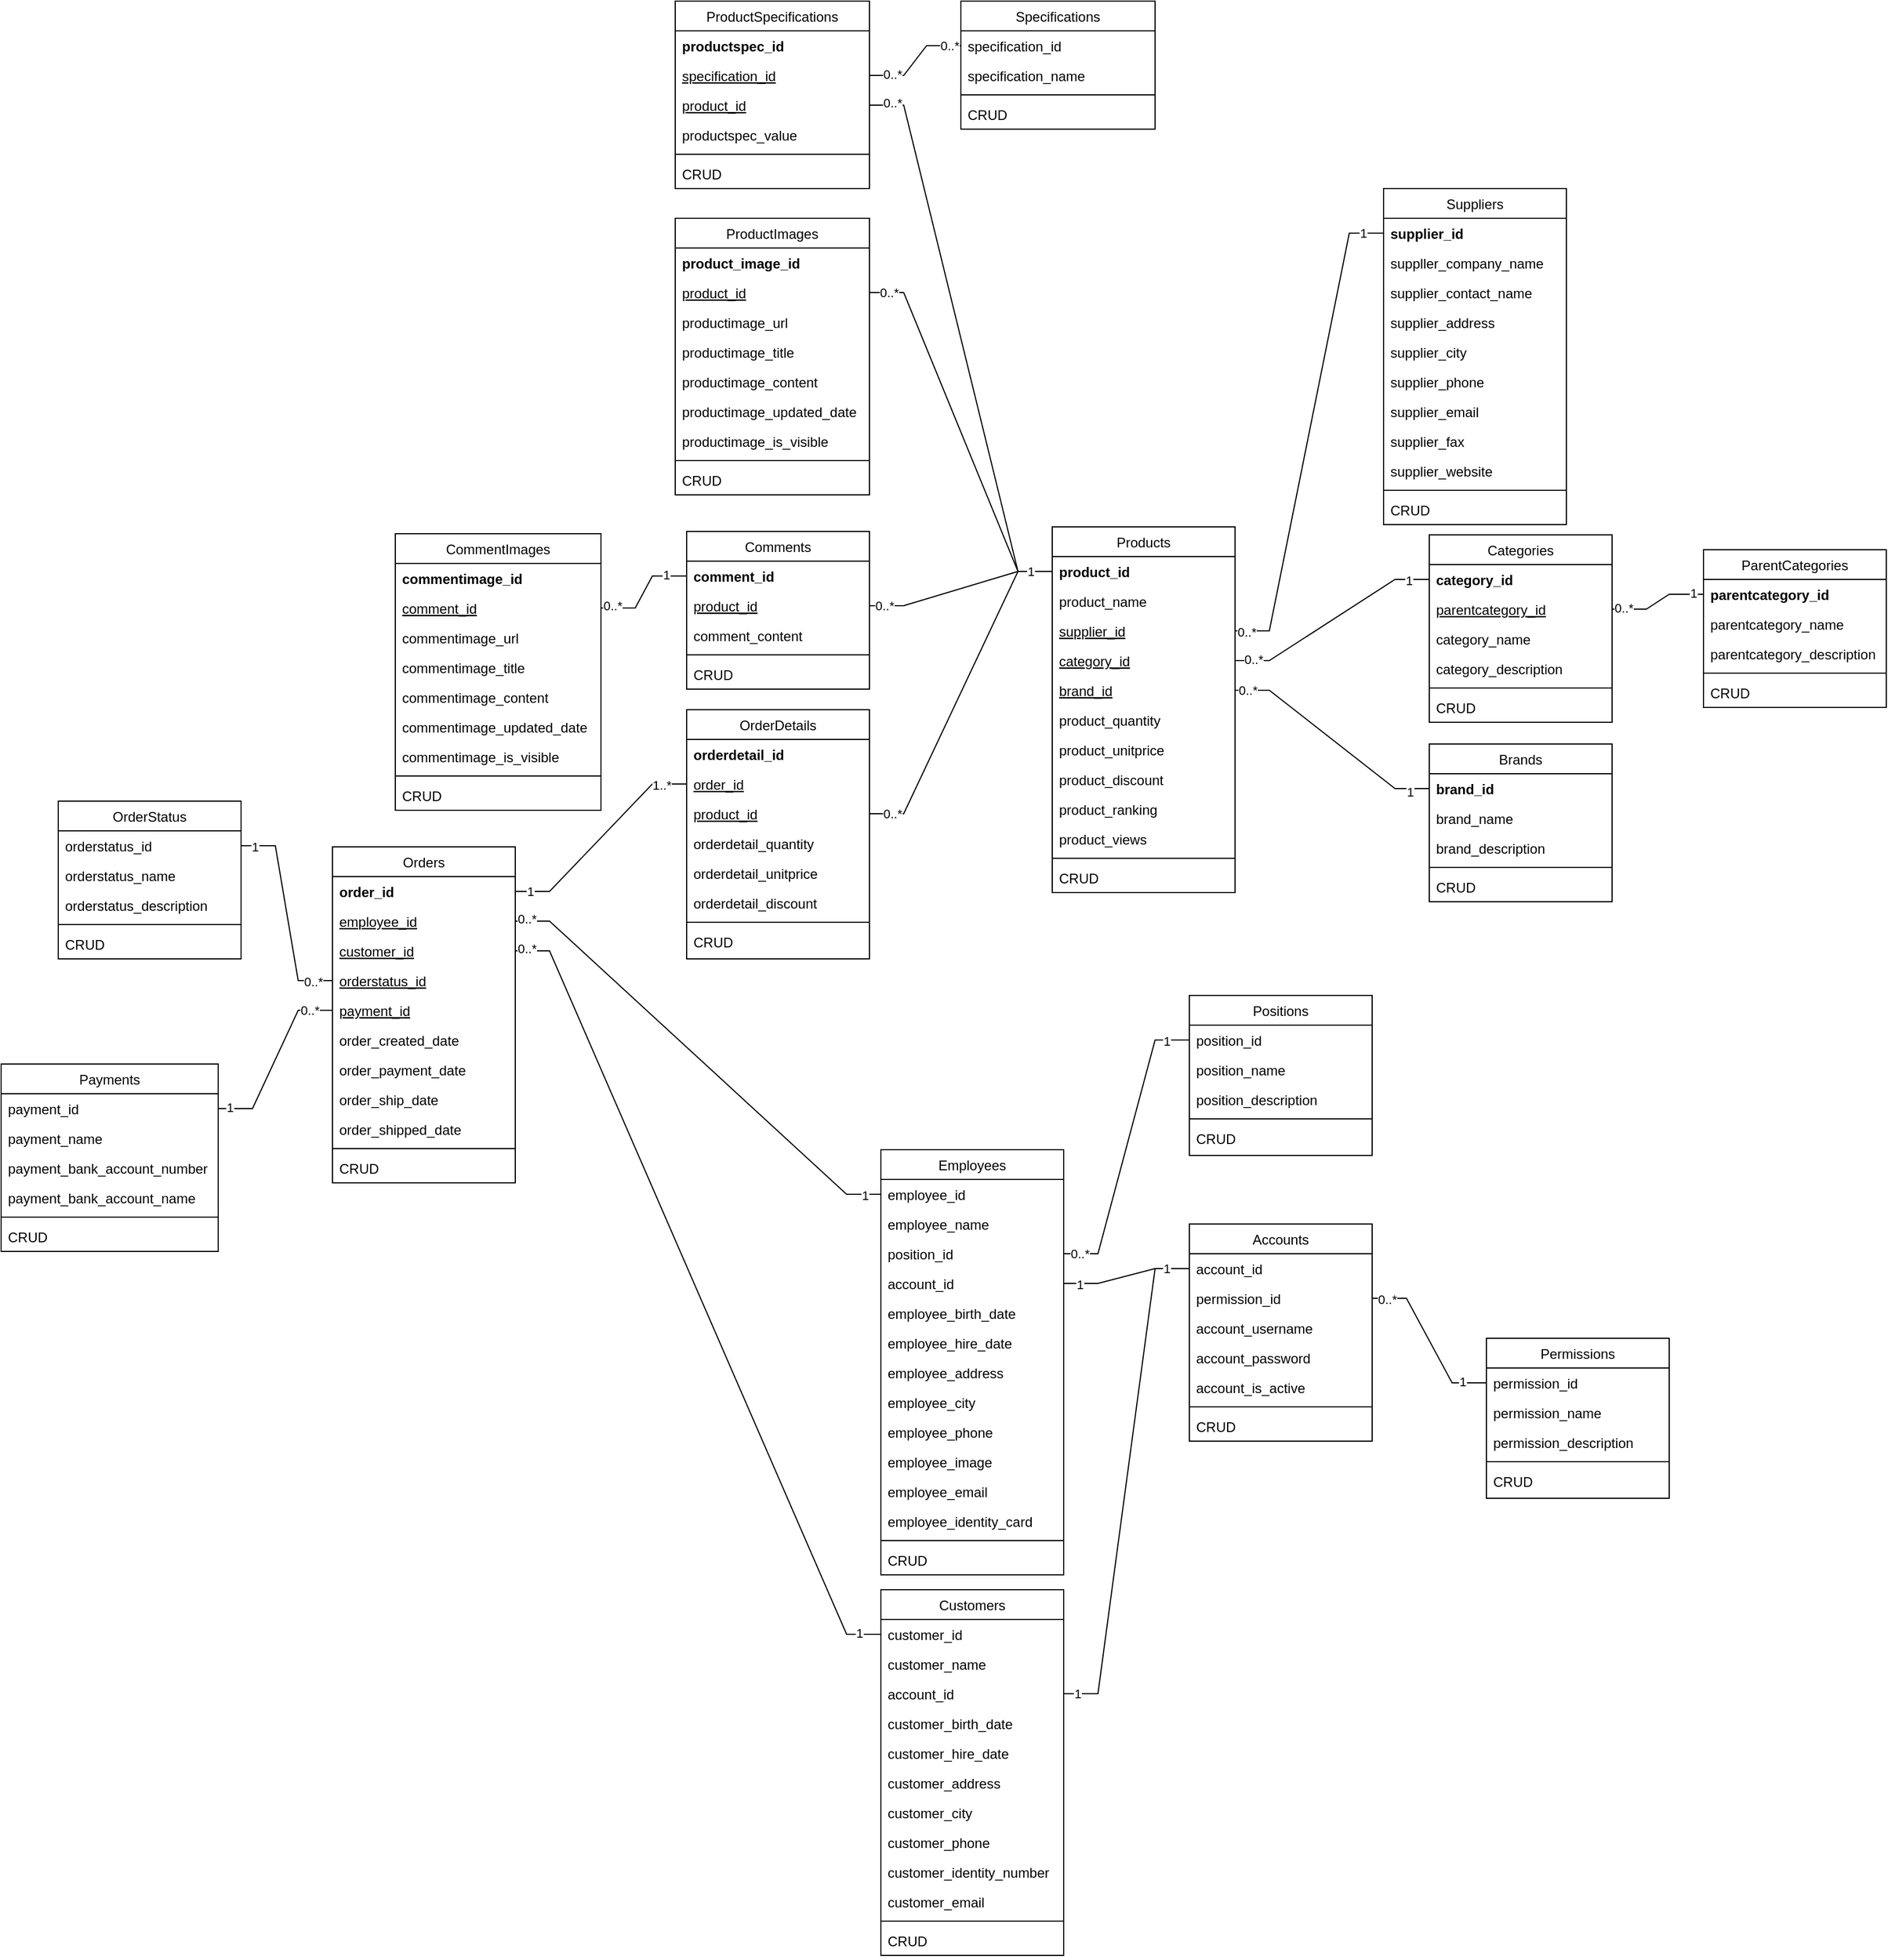 <mxfile version="17.4.3" type="device"><diagram id="C5RBs43oDa-KdzZeNtuy" name="Page-1"><mxGraphModel dx="5952" dy="7169" grid="0" gridSize="10" guides="1" tooltips="1" connect="1" arrows="1" fold="1" page="1" pageScale="1" pageWidth="4681" pageHeight="3300" math="0" shadow="0"><root><mxCell id="WIyWlLk6GJQsqaUBKTNV-0"/><mxCell id="WIyWlLk6GJQsqaUBKTNV-1" parent="WIyWlLk6GJQsqaUBKTNV-0"/><mxCell id="zkfFHV4jXpPFQw0GAbJ--0" value="Products" style="swimlane;fontStyle=0;align=center;verticalAlign=top;childLayout=stackLayout;horizontal=1;startSize=26;horizontalStack=0;resizeParent=1;resizeLast=0;collapsible=1;marginBottom=0;rounded=0;shadow=0;strokeWidth=1;" parent="WIyWlLk6GJQsqaUBKTNV-1" vertex="1"><mxGeometry x="-2830" y="-5333" width="160" height="320" as="geometry"><mxRectangle x="230" y="140" width="160" height="26" as="alternateBounds"/></mxGeometry></mxCell><mxCell id="zkfFHV4jXpPFQw0GAbJ--1" value="product_id" style="text;align=left;verticalAlign=top;spacingLeft=4;spacingRight=4;overflow=hidden;rotatable=0;points=[[0,0.5],[1,0.5]];portConstraint=eastwest;fontStyle=1" parent="zkfFHV4jXpPFQw0GAbJ--0" vertex="1"><mxGeometry y="26" width="160" height="26" as="geometry"/></mxCell><mxCell id="jsRqqf3U80FLxjokVT7x-42" value="product_name" style="text;align=left;verticalAlign=top;spacingLeft=4;spacingRight=4;overflow=hidden;rotatable=0;points=[[0,0.5],[1,0.5]];portConstraint=eastwest;" parent="zkfFHV4jXpPFQw0GAbJ--0" vertex="1"><mxGeometry y="52" width="160" height="26" as="geometry"/></mxCell><mxCell id="jsRqqf3U80FLxjokVT7x-43" value="supplier_id" style="text;align=left;verticalAlign=top;spacingLeft=4;spacingRight=4;overflow=hidden;rotatable=0;points=[[0,0.5],[1,0.5]];portConstraint=eastwest;fontStyle=4" parent="zkfFHV4jXpPFQw0GAbJ--0" vertex="1"><mxGeometry y="78" width="160" height="26" as="geometry"/></mxCell><mxCell id="jsRqqf3U80FLxjokVT7x-44" value="category_id" style="text;align=left;verticalAlign=top;spacingLeft=4;spacingRight=4;overflow=hidden;rotatable=0;points=[[0,0.5],[1,0.5]];portConstraint=eastwest;fontStyle=4" parent="zkfFHV4jXpPFQw0GAbJ--0" vertex="1"><mxGeometry y="104" width="160" height="26" as="geometry"/></mxCell><mxCell id="jsRqqf3U80FLxjokVT7x-176" value="brand_id" style="text;align=left;verticalAlign=top;spacingLeft=4;spacingRight=4;overflow=hidden;rotatable=0;points=[[0,0.5],[1,0.5]];portConstraint=eastwest;fontStyle=4" parent="zkfFHV4jXpPFQw0GAbJ--0" vertex="1"><mxGeometry y="130" width="160" height="26" as="geometry"/></mxCell><mxCell id="zkfFHV4jXpPFQw0GAbJ--2" value="product_quantity" style="text;align=left;verticalAlign=top;spacingLeft=4;spacingRight=4;overflow=hidden;rotatable=0;points=[[0,0.5],[1,0.5]];portConstraint=eastwest;rounded=0;shadow=0;html=0;" parent="zkfFHV4jXpPFQw0GAbJ--0" vertex="1"><mxGeometry y="156" width="160" height="26" as="geometry"/></mxCell><mxCell id="zkfFHV4jXpPFQw0GAbJ--3" value="product_unitprice" style="text;align=left;verticalAlign=top;spacingLeft=4;spacingRight=4;overflow=hidden;rotatable=0;points=[[0,0.5],[1,0.5]];portConstraint=eastwest;rounded=0;shadow=0;html=0;" parent="zkfFHV4jXpPFQw0GAbJ--0" vertex="1"><mxGeometry y="182" width="160" height="26" as="geometry"/></mxCell><mxCell id="jsRqqf3U80FLxjokVT7x-180" value="product_discount" style="text;align=left;verticalAlign=top;spacingLeft=4;spacingRight=4;overflow=hidden;rotatable=0;points=[[0,0.5],[1,0.5]];portConstraint=eastwest;rounded=0;shadow=0;html=0;" parent="zkfFHV4jXpPFQw0GAbJ--0" vertex="1"><mxGeometry y="208" width="160" height="26" as="geometry"/></mxCell><mxCell id="bflitmlgGk4qPnALCEEw-27" value="product_ranking" style="text;align=left;verticalAlign=top;spacingLeft=4;spacingRight=4;overflow=hidden;rotatable=0;points=[[0,0.5],[1,0.5]];portConstraint=eastwest;rounded=0;shadow=0;html=0;" parent="zkfFHV4jXpPFQw0GAbJ--0" vertex="1"><mxGeometry y="234" width="160" height="26" as="geometry"/></mxCell><mxCell id="bflitmlgGk4qPnALCEEw-28" value="product_views" style="text;align=left;verticalAlign=top;spacingLeft=4;spacingRight=4;overflow=hidden;rotatable=0;points=[[0,0.5],[1,0.5]];portConstraint=eastwest;rounded=0;shadow=0;html=0;" parent="zkfFHV4jXpPFQw0GAbJ--0" vertex="1"><mxGeometry y="260" width="160" height="26" as="geometry"/></mxCell><mxCell id="zkfFHV4jXpPFQw0GAbJ--4" value="" style="line;html=1;strokeWidth=1;align=left;verticalAlign=middle;spacingTop=-1;spacingLeft=3;spacingRight=3;rotatable=0;labelPosition=right;points=[];portConstraint=eastwest;" parent="zkfFHV4jXpPFQw0GAbJ--0" vertex="1"><mxGeometry y="286" width="160" height="8" as="geometry"/></mxCell><mxCell id="bflitmlgGk4qPnALCEEw-7" value="CRUD" style="text;align=left;verticalAlign=top;spacingLeft=4;spacingRight=4;overflow=hidden;rotatable=0;points=[[0,0.5],[1,0.5]];portConstraint=eastwest;rounded=0;shadow=0;html=0;" parent="zkfFHV4jXpPFQw0GAbJ--0" vertex="1"><mxGeometry y="294" width="160" height="26" as="geometry"/></mxCell><mxCell id="zkfFHV4jXpPFQw0GAbJ--6" value="OrderDetails" style="swimlane;fontStyle=0;align=center;verticalAlign=top;childLayout=stackLayout;horizontal=1;startSize=26;horizontalStack=0;resizeParent=1;resizeLast=0;collapsible=1;marginBottom=0;rounded=0;shadow=0;strokeWidth=1;" parent="WIyWlLk6GJQsqaUBKTNV-1" vertex="1"><mxGeometry x="-3150" y="-5173" width="160" height="218" as="geometry"><mxRectangle x="130" y="380" width="160" height="26" as="alternateBounds"/></mxGeometry></mxCell><mxCell id="zkfFHV4jXpPFQw0GAbJ--7" value="orderdetail_id" style="text;align=left;verticalAlign=top;spacingLeft=4;spacingRight=4;overflow=hidden;rotatable=0;points=[[0,0.5],[1,0.5]];portConstraint=eastwest;fontStyle=1" parent="zkfFHV4jXpPFQw0GAbJ--6" vertex="1"><mxGeometry y="26" width="160" height="26" as="geometry"/></mxCell><mxCell id="jsRqqf3U80FLxjokVT7x-54" value="order_id" style="text;align=left;verticalAlign=top;spacingLeft=4;spacingRight=4;overflow=hidden;rotatable=0;points=[[0,0.5],[1,0.5]];portConstraint=eastwest;fontStyle=4" parent="zkfFHV4jXpPFQw0GAbJ--6" vertex="1"><mxGeometry y="52" width="160" height="26" as="geometry"/></mxCell><mxCell id="zkfFHV4jXpPFQw0GAbJ--8" value="product_id" style="text;align=left;verticalAlign=top;spacingLeft=4;spacingRight=4;overflow=hidden;rotatable=0;points=[[0,0.5],[1,0.5]];portConstraint=eastwest;rounded=0;shadow=0;html=0;fontStyle=4" parent="zkfFHV4jXpPFQw0GAbJ--6" vertex="1"><mxGeometry y="78" width="160" height="26" as="geometry"/></mxCell><mxCell id="jsRqqf3U80FLxjokVT7x-55" value="orderdetail_quantity" style="text;align=left;verticalAlign=top;spacingLeft=4;spacingRight=4;overflow=hidden;rotatable=0;points=[[0,0.5],[1,0.5]];portConstraint=eastwest;rounded=0;shadow=0;html=0;" parent="zkfFHV4jXpPFQw0GAbJ--6" vertex="1"><mxGeometry y="104" width="160" height="26" as="geometry"/></mxCell><mxCell id="jsRqqf3U80FLxjokVT7x-56" value="orderdetail_unitprice" style="text;align=left;verticalAlign=top;spacingLeft=4;spacingRight=4;overflow=hidden;rotatable=0;points=[[0,0.5],[1,0.5]];portConstraint=eastwest;rounded=0;shadow=0;html=0;" parent="zkfFHV4jXpPFQw0GAbJ--6" vertex="1"><mxGeometry y="130" width="160" height="26" as="geometry"/></mxCell><mxCell id="jsRqqf3U80FLxjokVT7x-57" value="orderdetail_discount" style="text;align=left;verticalAlign=top;spacingLeft=4;spacingRight=4;overflow=hidden;rotatable=0;points=[[0,0.5],[1,0.5]];portConstraint=eastwest;rounded=0;shadow=0;html=0;" parent="zkfFHV4jXpPFQw0GAbJ--6" vertex="1"><mxGeometry y="156" width="160" height="26" as="geometry"/></mxCell><mxCell id="zkfFHV4jXpPFQw0GAbJ--9" value="" style="line;html=1;strokeWidth=1;align=left;verticalAlign=middle;spacingTop=-1;spacingLeft=3;spacingRight=3;rotatable=0;labelPosition=right;points=[];portConstraint=eastwest;" parent="zkfFHV4jXpPFQw0GAbJ--6" vertex="1"><mxGeometry y="182" width="160" height="8" as="geometry"/></mxCell><mxCell id="bflitmlgGk4qPnALCEEw-18" value="CRUD" style="text;align=left;verticalAlign=top;spacingLeft=4;spacingRight=4;overflow=hidden;rotatable=0;points=[[0,0.5],[1,0.5]];portConstraint=eastwest;rounded=0;shadow=0;html=0;" parent="zkfFHV4jXpPFQw0GAbJ--6" vertex="1"><mxGeometry y="190" width="160" height="26" as="geometry"/></mxCell><mxCell id="zkfFHV4jXpPFQw0GAbJ--13" value="Categories" style="swimlane;fontStyle=0;align=center;verticalAlign=top;childLayout=stackLayout;horizontal=1;startSize=26;horizontalStack=0;resizeParent=1;resizeLast=0;collapsible=1;marginBottom=0;rounded=0;shadow=0;strokeWidth=1;" parent="WIyWlLk6GJQsqaUBKTNV-1" vertex="1"><mxGeometry x="-2500" y="-5326" width="160" height="164" as="geometry"><mxRectangle x="340" y="380" width="170" height="26" as="alternateBounds"/></mxGeometry></mxCell><mxCell id="zkfFHV4jXpPFQw0GAbJ--14" value="category_id" style="text;align=left;verticalAlign=top;spacingLeft=4;spacingRight=4;overflow=hidden;rotatable=0;points=[[0,0.5],[1,0.5]];portConstraint=eastwest;fontStyle=1" parent="zkfFHV4jXpPFQw0GAbJ--13" vertex="1"><mxGeometry y="26" width="160" height="26" as="geometry"/></mxCell><mxCell id="bflitmlgGk4qPnALCEEw-25" value="parentcategory_id" style="text;align=left;verticalAlign=top;spacingLeft=4;spacingRight=4;overflow=hidden;rotatable=0;points=[[0,0.5],[1,0.5]];portConstraint=eastwest;fontStyle=4" parent="zkfFHV4jXpPFQw0GAbJ--13" vertex="1"><mxGeometry y="52" width="160" height="26" as="geometry"/></mxCell><mxCell id="jsRqqf3U80FLxjokVT7x-124" value="category_name" style="text;align=left;verticalAlign=top;spacingLeft=4;spacingRight=4;overflow=hidden;rotatable=0;points=[[0,0.5],[1,0.5]];portConstraint=eastwest;" parent="zkfFHV4jXpPFQw0GAbJ--13" vertex="1"><mxGeometry y="78" width="160" height="26" as="geometry"/></mxCell><mxCell id="jsRqqf3U80FLxjokVT7x-125" value="category_description" style="text;align=left;verticalAlign=top;spacingLeft=4;spacingRight=4;overflow=hidden;rotatable=0;points=[[0,0.5],[1,0.5]];portConstraint=eastwest;" parent="zkfFHV4jXpPFQw0GAbJ--13" vertex="1"><mxGeometry y="104" width="160" height="26" as="geometry"/></mxCell><mxCell id="zkfFHV4jXpPFQw0GAbJ--15" value="" style="line;html=1;strokeWidth=1;align=left;verticalAlign=middle;spacingTop=-1;spacingLeft=3;spacingRight=3;rotatable=0;labelPosition=right;points=[];portConstraint=eastwest;" parent="zkfFHV4jXpPFQw0GAbJ--13" vertex="1"><mxGeometry y="130" width="160" height="8" as="geometry"/></mxCell><mxCell id="bflitmlgGk4qPnALCEEw-8" value="CRUD" style="text;align=left;verticalAlign=top;spacingLeft=4;spacingRight=4;overflow=hidden;rotatable=0;points=[[0,0.5],[1,0.5]];portConstraint=eastwest;rounded=0;shadow=0;html=0;" parent="zkfFHV4jXpPFQw0GAbJ--13" vertex="1"><mxGeometry y="138" width="160" height="26" as="geometry"/></mxCell><mxCell id="zkfFHV4jXpPFQw0GAbJ--17" value="Suppliers" style="swimlane;fontStyle=0;align=center;verticalAlign=top;childLayout=stackLayout;horizontal=1;startSize=26;horizontalStack=0;resizeParent=1;resizeLast=0;collapsible=1;marginBottom=0;rounded=0;shadow=0;strokeWidth=1;" parent="WIyWlLk6GJQsqaUBKTNV-1" vertex="1"><mxGeometry x="-2540" y="-5629" width="160" height="294" as="geometry"><mxRectangle x="550" y="140" width="160" height="26" as="alternateBounds"/></mxGeometry></mxCell><mxCell id="zkfFHV4jXpPFQw0GAbJ--18" value="supplier_id" style="text;align=left;verticalAlign=top;spacingLeft=4;spacingRight=4;overflow=hidden;rotatable=0;points=[[0,0.5],[1,0.5]];portConstraint=eastwest;fontStyle=1" parent="zkfFHV4jXpPFQw0GAbJ--17" vertex="1"><mxGeometry y="26" width="160" height="26" as="geometry"/></mxCell><mxCell id="zkfFHV4jXpPFQw0GAbJ--19" value="suppller_company_name" style="text;align=left;verticalAlign=top;spacingLeft=4;spacingRight=4;overflow=hidden;rotatable=0;points=[[0,0.5],[1,0.5]];portConstraint=eastwest;rounded=0;shadow=0;html=0;" parent="zkfFHV4jXpPFQw0GAbJ--17" vertex="1"><mxGeometry y="52" width="160" height="26" as="geometry"/></mxCell><mxCell id="zkfFHV4jXpPFQw0GAbJ--20" value="supplier_contact_name" style="text;align=left;verticalAlign=top;spacingLeft=4;spacingRight=4;overflow=hidden;rotatable=0;points=[[0,0.5],[1,0.5]];portConstraint=eastwest;rounded=0;shadow=0;html=0;" parent="zkfFHV4jXpPFQw0GAbJ--17" vertex="1"><mxGeometry y="78" width="160" height="26" as="geometry"/></mxCell><mxCell id="zkfFHV4jXpPFQw0GAbJ--21" value="supplier_address" style="text;align=left;verticalAlign=top;spacingLeft=4;spacingRight=4;overflow=hidden;rotatable=0;points=[[0,0.5],[1,0.5]];portConstraint=eastwest;rounded=0;shadow=0;html=0;" parent="zkfFHV4jXpPFQw0GAbJ--17" vertex="1"><mxGeometry y="104" width="160" height="26" as="geometry"/></mxCell><mxCell id="zkfFHV4jXpPFQw0GAbJ--22" value="supplier_city" style="text;align=left;verticalAlign=top;spacingLeft=4;spacingRight=4;overflow=hidden;rotatable=0;points=[[0,0.5],[1,0.5]];portConstraint=eastwest;rounded=0;shadow=0;html=0;" parent="zkfFHV4jXpPFQw0GAbJ--17" vertex="1"><mxGeometry y="130" width="160" height="26" as="geometry"/></mxCell><mxCell id="jsRqqf3U80FLxjokVT7x-71" value="supplier_phone" style="text;align=left;verticalAlign=top;spacingLeft=4;spacingRight=4;overflow=hidden;rotatable=0;points=[[0,0.5],[1,0.5]];portConstraint=eastwest;rounded=0;shadow=0;html=0;" parent="zkfFHV4jXpPFQw0GAbJ--17" vertex="1"><mxGeometry y="156" width="160" height="26" as="geometry"/></mxCell><mxCell id="jsRqqf3U80FLxjokVT7x-80" value="supplier_email" style="text;align=left;verticalAlign=top;spacingLeft=4;spacingRight=4;overflow=hidden;rotatable=0;points=[[0,0.5],[1,0.5]];portConstraint=eastwest;rounded=0;shadow=0;html=0;" parent="zkfFHV4jXpPFQw0GAbJ--17" vertex="1"><mxGeometry y="182" width="160" height="26" as="geometry"/></mxCell><mxCell id="jsRqqf3U80FLxjokVT7x-72" value="supplier_fax" style="text;align=left;verticalAlign=top;spacingLeft=4;spacingRight=4;overflow=hidden;rotatable=0;points=[[0,0.5],[1,0.5]];portConstraint=eastwest;rounded=0;shadow=0;html=0;" parent="zkfFHV4jXpPFQw0GAbJ--17" vertex="1"><mxGeometry y="208" width="160" height="26" as="geometry"/></mxCell><mxCell id="jsRqqf3U80FLxjokVT7x-73" value="supplier_website" style="text;align=left;verticalAlign=top;spacingLeft=4;spacingRight=4;overflow=hidden;rotatable=0;points=[[0,0.5],[1,0.5]];portConstraint=eastwest;rounded=0;shadow=0;html=0;" parent="zkfFHV4jXpPFQw0GAbJ--17" vertex="1"><mxGeometry y="234" width="160" height="26" as="geometry"/></mxCell><mxCell id="zkfFHV4jXpPFQw0GAbJ--23" value="" style="line;html=1;strokeWidth=1;align=left;verticalAlign=middle;spacingTop=-1;spacingLeft=3;spacingRight=3;rotatable=0;labelPosition=right;points=[];portConstraint=eastwest;" parent="zkfFHV4jXpPFQw0GAbJ--17" vertex="1"><mxGeometry y="260" width="160" height="8" as="geometry"/></mxCell><mxCell id="bflitmlgGk4qPnALCEEw-22" value="CRUD" style="text;align=left;verticalAlign=top;spacingLeft=4;spacingRight=4;overflow=hidden;rotatable=0;points=[[0,0.5],[1,0.5]];portConstraint=eastwest;rounded=0;shadow=0;html=0;" parent="zkfFHV4jXpPFQw0GAbJ--17" vertex="1"><mxGeometry y="268" width="160" height="26" as="geometry"/></mxCell><mxCell id="jsRqqf3U80FLxjokVT7x-0" value="Employees" style="swimlane;fontStyle=0;align=center;verticalAlign=top;childLayout=stackLayout;horizontal=1;startSize=26;horizontalStack=0;resizeParent=1;resizeLast=0;collapsible=1;marginBottom=0;rounded=0;shadow=0;strokeWidth=1;" parent="WIyWlLk6GJQsqaUBKTNV-1" vertex="1"><mxGeometry x="-2980" y="-4788" width="160" height="372" as="geometry"><mxRectangle x="130" y="380" width="160" height="26" as="alternateBounds"/></mxGeometry></mxCell><mxCell id="jsRqqf3U80FLxjokVT7x-1" value="employee_id" style="text;align=left;verticalAlign=top;spacingLeft=4;spacingRight=4;overflow=hidden;rotatable=0;points=[[0,0.5],[1,0.5]];portConstraint=eastwest;" parent="jsRqqf3U80FLxjokVT7x-0" vertex="1"><mxGeometry y="26" width="160" height="26" as="geometry"/></mxCell><mxCell id="jsRqqf3U80FLxjokVT7x-2" value="employee_name" style="text;align=left;verticalAlign=top;spacingLeft=4;spacingRight=4;overflow=hidden;rotatable=0;points=[[0,0.5],[1,0.5]];portConstraint=eastwest;rounded=0;shadow=0;html=0;" parent="jsRqqf3U80FLxjokVT7x-0" vertex="1"><mxGeometry y="52" width="160" height="26" as="geometry"/></mxCell><mxCell id="jsRqqf3U80FLxjokVT7x-83" value="position_id" style="text;align=left;verticalAlign=top;spacingLeft=4;spacingRight=4;overflow=hidden;rotatable=0;points=[[0,0.5],[1,0.5]];portConstraint=eastwest;rounded=0;shadow=0;html=0;" parent="jsRqqf3U80FLxjokVT7x-0" vertex="1"><mxGeometry y="78" width="160" height="26" as="geometry"/></mxCell><mxCell id="jsRqqf3U80FLxjokVT7x-158" value="account_id" style="text;align=left;verticalAlign=top;spacingLeft=4;spacingRight=4;overflow=hidden;rotatable=0;points=[[0,0.5],[1,0.5]];portConstraint=eastwest;rounded=0;shadow=0;html=0;" parent="jsRqqf3U80FLxjokVT7x-0" vertex="1"><mxGeometry y="104" width="160" height="26" as="geometry"/></mxCell><mxCell id="jsRqqf3U80FLxjokVT7x-75" value="employee_birth_date" style="text;align=left;verticalAlign=top;spacingLeft=4;spacingRight=4;overflow=hidden;rotatable=0;points=[[0,0.5],[1,0.5]];portConstraint=eastwest;rounded=0;shadow=0;html=0;" parent="jsRqqf3U80FLxjokVT7x-0" vertex="1"><mxGeometry y="130" width="160" height="26" as="geometry"/></mxCell><mxCell id="jsRqqf3U80FLxjokVT7x-76" value="employee_hire_date" style="text;align=left;verticalAlign=top;spacingLeft=4;spacingRight=4;overflow=hidden;rotatable=0;points=[[0,0.5],[1,0.5]];portConstraint=eastwest;rounded=0;shadow=0;html=0;" parent="jsRqqf3U80FLxjokVT7x-0" vertex="1"><mxGeometry y="156" width="160" height="26" as="geometry"/></mxCell><mxCell id="jsRqqf3U80FLxjokVT7x-77" value="employee_address" style="text;align=left;verticalAlign=top;spacingLeft=4;spacingRight=4;overflow=hidden;rotatable=0;points=[[0,0.5],[1,0.5]];portConstraint=eastwest;rounded=0;shadow=0;html=0;" parent="jsRqqf3U80FLxjokVT7x-0" vertex="1"><mxGeometry y="182" width="160" height="26" as="geometry"/></mxCell><mxCell id="jsRqqf3U80FLxjokVT7x-78" value="employee_city" style="text;align=left;verticalAlign=top;spacingLeft=4;spacingRight=4;overflow=hidden;rotatable=0;points=[[0,0.5],[1,0.5]];portConstraint=eastwest;rounded=0;shadow=0;html=0;" parent="jsRqqf3U80FLxjokVT7x-0" vertex="1"><mxGeometry y="208" width="160" height="26" as="geometry"/></mxCell><mxCell id="jsRqqf3U80FLxjokVT7x-79" value="employee_phone" style="text;align=left;verticalAlign=top;spacingLeft=4;spacingRight=4;overflow=hidden;rotatable=0;points=[[0,0.5],[1,0.5]];portConstraint=eastwest;rounded=0;shadow=0;html=0;" parent="jsRqqf3U80FLxjokVT7x-0" vertex="1"><mxGeometry y="234" width="160" height="26" as="geometry"/></mxCell><mxCell id="jsRqqf3U80FLxjokVT7x-81" value="employee_image" style="text;align=left;verticalAlign=top;spacingLeft=4;spacingRight=4;overflow=hidden;rotatable=0;points=[[0,0.5],[1,0.5]];portConstraint=eastwest;rounded=0;shadow=0;html=0;" parent="jsRqqf3U80FLxjokVT7x-0" vertex="1"><mxGeometry y="260" width="160" height="26" as="geometry"/></mxCell><mxCell id="jsRqqf3U80FLxjokVT7x-82" value="employee_email" style="text;align=left;verticalAlign=top;spacingLeft=4;spacingRight=4;overflow=hidden;rotatable=0;points=[[0,0.5],[1,0.5]];portConstraint=eastwest;rounded=0;shadow=0;html=0;" parent="jsRqqf3U80FLxjokVT7x-0" vertex="1"><mxGeometry y="286" width="160" height="26" as="geometry"/></mxCell><mxCell id="jsRqqf3U80FLxjokVT7x-157" value="employee_identity_card" style="text;align=left;verticalAlign=top;spacingLeft=4;spacingRight=4;overflow=hidden;rotatable=0;points=[[0,0.5],[1,0.5]];portConstraint=eastwest;rounded=0;shadow=0;html=0;" parent="jsRqqf3U80FLxjokVT7x-0" vertex="1"><mxGeometry y="312" width="160" height="26" as="geometry"/></mxCell><mxCell id="jsRqqf3U80FLxjokVT7x-3" value="" style="line;html=1;strokeWidth=1;align=left;verticalAlign=middle;spacingTop=-1;spacingLeft=3;spacingRight=3;rotatable=0;labelPosition=right;points=[];portConstraint=eastwest;" parent="jsRqqf3U80FLxjokVT7x-0" vertex="1"><mxGeometry y="338" width="160" height="8" as="geometry"/></mxCell><mxCell id="bflitmlgGk4qPnALCEEw-13" value="CRUD" style="text;align=left;verticalAlign=top;spacingLeft=4;spacingRight=4;overflow=hidden;rotatable=0;points=[[0,0.5],[1,0.5]];portConstraint=eastwest;rounded=0;shadow=0;html=0;" parent="jsRqqf3U80FLxjokVT7x-0" vertex="1"><mxGeometry y="346" width="160" height="26" as="geometry"/></mxCell><mxCell id="jsRqqf3U80FLxjokVT7x-6" value="Orders" style="swimlane;fontStyle=0;align=center;verticalAlign=top;childLayout=stackLayout;horizontal=1;startSize=26;horizontalStack=0;resizeParent=1;resizeLast=0;collapsible=1;marginBottom=0;rounded=0;shadow=0;strokeWidth=1;" parent="WIyWlLk6GJQsqaUBKTNV-1" vertex="1"><mxGeometry x="-3460" y="-5053" width="160" height="294" as="geometry"><mxRectangle x="130" y="380" width="160" height="26" as="alternateBounds"/></mxGeometry></mxCell><mxCell id="jsRqqf3U80FLxjokVT7x-7" value="order_id" style="text;align=left;verticalAlign=top;spacingLeft=4;spacingRight=4;overflow=hidden;rotatable=0;points=[[0,0.5],[1,0.5]];portConstraint=eastwest;fontStyle=1" parent="jsRqqf3U80FLxjokVT7x-6" vertex="1"><mxGeometry y="26" width="160" height="26" as="geometry"/></mxCell><mxCell id="jsRqqf3U80FLxjokVT7x-46" value="employee_id" style="text;align=left;verticalAlign=top;spacingLeft=4;spacingRight=4;overflow=hidden;rotatable=0;points=[[0,0.5],[1,0.5]];portConstraint=eastwest;rounded=0;shadow=0;html=0;fontStyle=4" parent="jsRqqf3U80FLxjokVT7x-6" vertex="1"><mxGeometry y="52" width="160" height="26" as="geometry"/></mxCell><mxCell id="jsRqqf3U80FLxjokVT7x-8" value="customer_id" style="text;align=left;verticalAlign=top;spacingLeft=4;spacingRight=4;overflow=hidden;rotatable=0;points=[[0,0.5],[1,0.5]];portConstraint=eastwest;rounded=0;shadow=0;html=0;fontStyle=4" parent="jsRqqf3U80FLxjokVT7x-6" vertex="1"><mxGeometry y="78" width="160" height="26" as="geometry"/></mxCell><mxCell id="jsRqqf3U80FLxjokVT7x-51" value="orderstatus_id" style="text;align=left;verticalAlign=top;spacingLeft=4;spacingRight=4;overflow=hidden;rotatable=0;points=[[0,0.5],[1,0.5]];portConstraint=eastwest;rounded=0;shadow=0;html=0;fontStyle=4" parent="jsRqqf3U80FLxjokVT7x-6" vertex="1"><mxGeometry y="104" width="160" height="26" as="geometry"/></mxCell><mxCell id="jsRqqf3U80FLxjokVT7x-168" value="payment_id" style="text;align=left;verticalAlign=top;spacingLeft=4;spacingRight=4;overflow=hidden;rotatable=0;points=[[0,0.5],[1,0.5]];portConstraint=eastwest;rounded=0;shadow=0;html=0;fontStyle=4" parent="jsRqqf3U80FLxjokVT7x-6" vertex="1"><mxGeometry y="130" width="160" height="26" as="geometry"/></mxCell><mxCell id="jsRqqf3U80FLxjokVT7x-47" value="order_created_date" style="text;align=left;verticalAlign=top;spacingLeft=4;spacingRight=4;overflow=hidden;rotatable=0;points=[[0,0.5],[1,0.5]];portConstraint=eastwest;rounded=0;shadow=0;html=0;" parent="jsRqqf3U80FLxjokVT7x-6" vertex="1"><mxGeometry y="156" width="160" height="26" as="geometry"/></mxCell><mxCell id="jsRqqf3U80FLxjokVT7x-48" value="order_payment_date" style="text;align=left;verticalAlign=top;spacingLeft=4;spacingRight=4;overflow=hidden;rotatable=0;points=[[0,0.5],[1,0.5]];portConstraint=eastwest;rounded=0;shadow=0;html=0;" parent="jsRqqf3U80FLxjokVT7x-6" vertex="1"><mxGeometry y="182" width="160" height="26" as="geometry"/></mxCell><mxCell id="jsRqqf3U80FLxjokVT7x-49" value="order_ship_date" style="text;align=left;verticalAlign=top;spacingLeft=4;spacingRight=4;overflow=hidden;rotatable=0;points=[[0,0.5],[1,0.5]];portConstraint=eastwest;rounded=0;shadow=0;html=0;" parent="jsRqqf3U80FLxjokVT7x-6" vertex="1"><mxGeometry y="208" width="160" height="26" as="geometry"/></mxCell><mxCell id="jsRqqf3U80FLxjokVT7x-50" value="order_shipped_date" style="text;align=left;verticalAlign=top;spacingLeft=4;spacingRight=4;overflow=hidden;rotatable=0;points=[[0,0.5],[1,0.5]];portConstraint=eastwest;rounded=0;shadow=0;html=0;" parent="jsRqqf3U80FLxjokVT7x-6" vertex="1"><mxGeometry y="234" width="160" height="26" as="geometry"/></mxCell><mxCell id="jsRqqf3U80FLxjokVT7x-9" value="" style="line;html=1;strokeWidth=1;align=left;verticalAlign=middle;spacingTop=-1;spacingLeft=3;spacingRight=3;rotatable=0;labelPosition=right;points=[];portConstraint=eastwest;" parent="jsRqqf3U80FLxjokVT7x-6" vertex="1"><mxGeometry y="260" width="160" height="8" as="geometry"/></mxCell><mxCell id="bflitmlgGk4qPnALCEEw-16" value="CRUD" style="text;align=left;verticalAlign=top;spacingLeft=4;spacingRight=4;overflow=hidden;rotatable=0;points=[[0,0.5],[1,0.5]];portConstraint=eastwest;rounded=0;shadow=0;html=0;" parent="jsRqqf3U80FLxjokVT7x-6" vertex="1"><mxGeometry y="268" width="160" height="26" as="geometry"/></mxCell><mxCell id="jsRqqf3U80FLxjokVT7x-30" value="Comments" style="swimlane;fontStyle=0;align=center;verticalAlign=top;childLayout=stackLayout;horizontal=1;startSize=26;horizontalStack=0;resizeParent=1;resizeLast=0;collapsible=1;marginBottom=0;rounded=0;shadow=0;strokeWidth=1;" parent="WIyWlLk6GJQsqaUBKTNV-1" vertex="1"><mxGeometry x="-3150" y="-5329" width="160" height="138" as="geometry"><mxRectangle x="130" y="380" width="160" height="26" as="alternateBounds"/></mxGeometry></mxCell><mxCell id="jsRqqf3U80FLxjokVT7x-31" value="comment_id" style="text;align=left;verticalAlign=top;spacingLeft=4;spacingRight=4;overflow=hidden;rotatable=0;points=[[0,0.5],[1,0.5]];portConstraint=eastwest;fontStyle=1" parent="jsRqqf3U80FLxjokVT7x-30" vertex="1"><mxGeometry y="26" width="160" height="26" as="geometry"/></mxCell><mxCell id="jsRqqf3U80FLxjokVT7x-181" value="product_id" style="text;align=left;verticalAlign=top;spacingLeft=4;spacingRight=4;overflow=hidden;rotatable=0;points=[[0,0.5],[1,0.5]];portConstraint=eastwest;fontStyle=4" parent="jsRqqf3U80FLxjokVT7x-30" vertex="1"><mxGeometry y="52" width="160" height="26" as="geometry"/></mxCell><mxCell id="jsRqqf3U80FLxjokVT7x-182" value="comment_content" style="text;align=left;verticalAlign=top;spacingLeft=4;spacingRight=4;overflow=hidden;rotatable=0;points=[[0,0.5],[1,0.5]];portConstraint=eastwest;" parent="jsRqqf3U80FLxjokVT7x-30" vertex="1"><mxGeometry y="78" width="160" height="26" as="geometry"/></mxCell><mxCell id="jsRqqf3U80FLxjokVT7x-33" value="" style="line;html=1;strokeWidth=1;align=left;verticalAlign=middle;spacingTop=-1;spacingLeft=3;spacingRight=3;rotatable=0;labelPosition=right;points=[];portConstraint=eastwest;" parent="jsRqqf3U80FLxjokVT7x-30" vertex="1"><mxGeometry y="104" width="160" height="8" as="geometry"/></mxCell><mxCell id="bflitmlgGk4qPnALCEEw-20" value="CRUD" style="text;align=left;verticalAlign=top;spacingLeft=4;spacingRight=4;overflow=hidden;rotatable=0;points=[[0,0.5],[1,0.5]];portConstraint=eastwest;rounded=0;shadow=0;html=0;" parent="jsRqqf3U80FLxjokVT7x-30" vertex="1"><mxGeometry y="112" width="160" height="26" as="geometry"/></mxCell><mxCell id="jsRqqf3U80FLxjokVT7x-36" value="ProductImages" style="swimlane;fontStyle=0;align=center;verticalAlign=top;childLayout=stackLayout;horizontal=1;startSize=26;horizontalStack=0;resizeParent=1;resizeLast=0;collapsible=1;marginBottom=0;rounded=0;shadow=0;strokeWidth=1;" parent="WIyWlLk6GJQsqaUBKTNV-1" vertex="1"><mxGeometry x="-3160" y="-5603" width="170" height="242" as="geometry"><mxRectangle x="130" y="380" width="160" height="26" as="alternateBounds"/></mxGeometry></mxCell><mxCell id="jsRqqf3U80FLxjokVT7x-37" value="product_image_id" style="text;align=left;verticalAlign=top;spacingLeft=4;spacingRight=4;overflow=hidden;rotatable=0;points=[[0,0.5],[1,0.5]];portConstraint=eastwest;fontStyle=1" parent="jsRqqf3U80FLxjokVT7x-36" vertex="1"><mxGeometry y="26" width="170" height="26" as="geometry"/></mxCell><mxCell id="jsRqqf3U80FLxjokVT7x-38" value="product_id" style="text;align=left;verticalAlign=top;spacingLeft=4;spacingRight=4;overflow=hidden;rotatable=0;points=[[0,0.5],[1,0.5]];portConstraint=eastwest;rounded=0;shadow=0;html=0;fontStyle=4" parent="jsRqqf3U80FLxjokVT7x-36" vertex="1"><mxGeometry y="52" width="170" height="26" as="geometry"/></mxCell><mxCell id="jsRqqf3U80FLxjokVT7x-190" value="productimage_url" style="text;align=left;verticalAlign=top;spacingLeft=4;spacingRight=4;overflow=hidden;rotatable=0;points=[[0,0.5],[1,0.5]];portConstraint=eastwest;rounded=0;shadow=0;html=0;" parent="jsRqqf3U80FLxjokVT7x-36" vertex="1"><mxGeometry y="78" width="170" height="26" as="geometry"/></mxCell><mxCell id="jsRqqf3U80FLxjokVT7x-119" value="productimage_title" style="text;align=left;verticalAlign=top;spacingLeft=4;spacingRight=4;overflow=hidden;rotatable=0;points=[[0,0.5],[1,0.5]];portConstraint=eastwest;rounded=0;shadow=0;html=0;" parent="jsRqqf3U80FLxjokVT7x-36" vertex="1"><mxGeometry y="104" width="170" height="26" as="geometry"/></mxCell><mxCell id="jsRqqf3U80FLxjokVT7x-120" value="productimage_content" style="text;align=left;verticalAlign=top;spacingLeft=4;spacingRight=4;overflow=hidden;rotatable=0;points=[[0,0.5],[1,0.5]];portConstraint=eastwest;rounded=0;shadow=0;html=0;" parent="jsRqqf3U80FLxjokVT7x-36" vertex="1"><mxGeometry y="130" width="170" height="26" as="geometry"/></mxCell><mxCell id="jsRqqf3U80FLxjokVT7x-121" value="productimage_updated_date" style="text;align=left;verticalAlign=top;spacingLeft=4;spacingRight=4;overflow=hidden;rotatable=0;points=[[0,0.5],[1,0.5]];portConstraint=eastwest;rounded=0;shadow=0;html=0;" parent="jsRqqf3U80FLxjokVT7x-36" vertex="1"><mxGeometry y="156" width="170" height="26" as="geometry"/></mxCell><mxCell id="jsRqqf3U80FLxjokVT7x-122" value="productimage_is_visible" style="text;align=left;verticalAlign=top;spacingLeft=4;spacingRight=4;overflow=hidden;rotatable=0;points=[[0,0.5],[1,0.5]];portConstraint=eastwest;rounded=0;shadow=0;html=0;" parent="jsRqqf3U80FLxjokVT7x-36" vertex="1"><mxGeometry y="182" width="170" height="26" as="geometry"/></mxCell><mxCell id="jsRqqf3U80FLxjokVT7x-39" value="" style="line;html=1;strokeWidth=1;align=left;verticalAlign=middle;spacingTop=-1;spacingLeft=3;spacingRight=3;rotatable=0;labelPosition=right;points=[];portConstraint=eastwest;" parent="jsRqqf3U80FLxjokVT7x-36" vertex="1"><mxGeometry y="208" width="170" height="8" as="geometry"/></mxCell><mxCell id="bflitmlgGk4qPnALCEEw-21" value="CRUD" style="text;align=left;verticalAlign=top;spacingLeft=4;spacingRight=4;overflow=hidden;rotatable=0;points=[[0,0.5],[1,0.5]];portConstraint=eastwest;rounded=0;shadow=0;html=0;" parent="jsRqqf3U80FLxjokVT7x-36" vertex="1"><mxGeometry y="216" width="170" height="26" as="geometry"/></mxCell><mxCell id="jsRqqf3U80FLxjokVT7x-58" value="OrderStatus" style="swimlane;fontStyle=0;align=center;verticalAlign=top;childLayout=stackLayout;horizontal=1;startSize=26;horizontalStack=0;resizeParent=1;resizeLast=0;collapsible=1;marginBottom=0;rounded=0;shadow=0;strokeWidth=1;" parent="WIyWlLk6GJQsqaUBKTNV-1" vertex="1"><mxGeometry x="-3700" y="-5093" width="160" height="138" as="geometry"><mxRectangle x="130" y="380" width="160" height="26" as="alternateBounds"/></mxGeometry></mxCell><mxCell id="jsRqqf3U80FLxjokVT7x-59" value="orderstatus_id" style="text;align=left;verticalAlign=top;spacingLeft=4;spacingRight=4;overflow=hidden;rotatable=0;points=[[0,0.5],[1,0.5]];portConstraint=eastwest;" parent="jsRqqf3U80FLxjokVT7x-58" vertex="1"><mxGeometry y="26" width="160" height="26" as="geometry"/></mxCell><mxCell id="jsRqqf3U80FLxjokVT7x-60" value="orderstatus_name" style="text;align=left;verticalAlign=top;spacingLeft=4;spacingRight=4;overflow=hidden;rotatable=0;points=[[0,0.5],[1,0.5]];portConstraint=eastwest;rounded=0;shadow=0;html=0;" parent="jsRqqf3U80FLxjokVT7x-58" vertex="1"><mxGeometry y="52" width="160" height="26" as="geometry"/></mxCell><mxCell id="jsRqqf3U80FLxjokVT7x-68" value="orderstatus_description" style="text;align=left;verticalAlign=top;spacingLeft=4;spacingRight=4;overflow=hidden;rotatable=0;points=[[0,0.5],[1,0.5]];portConstraint=eastwest;rounded=0;shadow=0;html=0;" parent="jsRqqf3U80FLxjokVT7x-58" vertex="1"><mxGeometry y="78" width="160" height="26" as="geometry"/></mxCell><mxCell id="jsRqqf3U80FLxjokVT7x-67" value="" style="line;html=1;strokeWidth=1;align=left;verticalAlign=middle;spacingTop=-1;spacingLeft=3;spacingRight=3;rotatable=0;labelPosition=right;points=[];portConstraint=eastwest;" parent="jsRqqf3U80FLxjokVT7x-58" vertex="1"><mxGeometry y="104" width="160" height="8" as="geometry"/></mxCell><mxCell id="bflitmlgGk4qPnALCEEw-17" value="CRUD" style="text;align=left;verticalAlign=top;spacingLeft=4;spacingRight=4;overflow=hidden;rotatable=0;points=[[0,0.5],[1,0.5]];portConstraint=eastwest;rounded=0;shadow=0;html=0;" parent="jsRqqf3U80FLxjokVT7x-58" vertex="1"><mxGeometry y="112" width="160" height="26" as="geometry"/></mxCell><mxCell id="jsRqqf3U80FLxjokVT7x-84" value="Positions" style="swimlane;fontStyle=0;align=center;verticalAlign=top;childLayout=stackLayout;horizontal=1;startSize=26;horizontalStack=0;resizeParent=1;resizeLast=0;collapsible=1;marginBottom=0;rounded=0;shadow=0;strokeWidth=1;" parent="WIyWlLk6GJQsqaUBKTNV-1" vertex="1"><mxGeometry x="-2710" y="-4923" width="160" height="140" as="geometry"><mxRectangle x="130" y="380" width="160" height="26" as="alternateBounds"/></mxGeometry></mxCell><mxCell id="jsRqqf3U80FLxjokVT7x-85" value="position_id" style="text;align=left;verticalAlign=top;spacingLeft=4;spacingRight=4;overflow=hidden;rotatable=0;points=[[0,0.5],[1,0.5]];portConstraint=eastwest;" parent="jsRqqf3U80FLxjokVT7x-84" vertex="1"><mxGeometry y="26" width="160" height="26" as="geometry"/></mxCell><mxCell id="jsRqqf3U80FLxjokVT7x-86" value="position_name" style="text;align=left;verticalAlign=top;spacingLeft=4;spacingRight=4;overflow=hidden;rotatable=0;points=[[0,0.5],[1,0.5]];portConstraint=eastwest;rounded=0;shadow=0;html=0;" parent="jsRqqf3U80FLxjokVT7x-84" vertex="1"><mxGeometry y="52" width="160" height="26" as="geometry"/></mxCell><mxCell id="jsRqqf3U80FLxjokVT7x-87" value="position_description" style="text;align=left;verticalAlign=top;spacingLeft=4;spacingRight=4;overflow=hidden;rotatable=0;points=[[0,0.5],[1,0.5]];portConstraint=eastwest;rounded=0;shadow=0;html=0;" parent="jsRqqf3U80FLxjokVT7x-84" vertex="1"><mxGeometry y="78" width="160" height="26" as="geometry"/></mxCell><mxCell id="jsRqqf3U80FLxjokVT7x-95" value="" style="line;html=1;strokeWidth=1;align=left;verticalAlign=middle;spacingTop=-1;spacingLeft=3;spacingRight=3;rotatable=0;labelPosition=right;points=[];portConstraint=eastwest;" parent="jsRqqf3U80FLxjokVT7x-84" vertex="1"><mxGeometry y="104" width="160" height="8" as="geometry"/></mxCell><mxCell id="bflitmlgGk4qPnALCEEw-10" value="CRUD" style="text;align=left;verticalAlign=top;spacingLeft=4;spacingRight=4;overflow=hidden;rotatable=0;points=[[0,0.5],[1,0.5]];portConstraint=eastwest;rounded=0;shadow=0;html=0;" parent="jsRqqf3U80FLxjokVT7x-84" vertex="1"><mxGeometry y="112" width="160" height="26" as="geometry"/></mxCell><mxCell id="jsRqqf3U80FLxjokVT7x-97" value="Permissions" style="swimlane;fontStyle=0;align=center;verticalAlign=top;childLayout=stackLayout;horizontal=1;startSize=26;horizontalStack=0;resizeParent=1;resizeLast=0;collapsible=1;marginBottom=0;rounded=0;shadow=0;strokeWidth=1;" parent="WIyWlLk6GJQsqaUBKTNV-1" vertex="1"><mxGeometry x="-2450" y="-4623" width="160" height="140" as="geometry"><mxRectangle x="130" y="380" width="160" height="26" as="alternateBounds"/></mxGeometry></mxCell><mxCell id="jsRqqf3U80FLxjokVT7x-98" value="permission_id" style="text;align=left;verticalAlign=top;spacingLeft=4;spacingRight=4;overflow=hidden;rotatable=0;points=[[0,0.5],[1,0.5]];portConstraint=eastwest;" parent="jsRqqf3U80FLxjokVT7x-97" vertex="1"><mxGeometry y="26" width="160" height="26" as="geometry"/></mxCell><mxCell id="jsRqqf3U80FLxjokVT7x-99" value="permission_name" style="text;align=left;verticalAlign=top;spacingLeft=4;spacingRight=4;overflow=hidden;rotatable=0;points=[[0,0.5],[1,0.5]];portConstraint=eastwest;rounded=0;shadow=0;html=0;" parent="jsRqqf3U80FLxjokVT7x-97" vertex="1"><mxGeometry y="52" width="160" height="26" as="geometry"/></mxCell><mxCell id="jsRqqf3U80FLxjokVT7x-100" value="permission_description" style="text;align=left;verticalAlign=top;spacingLeft=4;spacingRight=4;overflow=hidden;rotatable=0;points=[[0,0.5],[1,0.5]];portConstraint=eastwest;rounded=0;shadow=0;html=0;" parent="jsRqqf3U80FLxjokVT7x-97" vertex="1"><mxGeometry y="78" width="160" height="26" as="geometry"/></mxCell><mxCell id="jsRqqf3U80FLxjokVT7x-101" value="" style="line;html=1;strokeWidth=1;align=left;verticalAlign=middle;spacingTop=-1;spacingLeft=3;spacingRight=3;rotatable=0;labelPosition=right;points=[];portConstraint=eastwest;" parent="jsRqqf3U80FLxjokVT7x-97" vertex="1"><mxGeometry y="104" width="160" height="8" as="geometry"/></mxCell><mxCell id="bflitmlgGk4qPnALCEEw-12" value="CRUD" style="text;align=left;verticalAlign=top;spacingLeft=4;spacingRight=4;overflow=hidden;rotatable=0;points=[[0,0.5],[1,0.5]];portConstraint=eastwest;rounded=0;shadow=0;html=0;" parent="jsRqqf3U80FLxjokVT7x-97" vertex="1"><mxGeometry y="112" width="160" height="26" as="geometry"/></mxCell><mxCell id="jsRqqf3U80FLxjokVT7x-102" value="Accounts" style="swimlane;fontStyle=0;align=center;verticalAlign=top;childLayout=stackLayout;horizontal=1;startSize=26;horizontalStack=0;resizeParent=1;resizeLast=0;collapsible=1;marginBottom=0;rounded=0;shadow=0;strokeWidth=1;" parent="WIyWlLk6GJQsqaUBKTNV-1" vertex="1"><mxGeometry x="-2710" y="-4723" width="160" height="190" as="geometry"><mxRectangle x="130" y="380" width="160" height="26" as="alternateBounds"/></mxGeometry></mxCell><mxCell id="jsRqqf3U80FLxjokVT7x-103" value="account_id" style="text;align=left;verticalAlign=top;spacingLeft=4;spacingRight=4;overflow=hidden;rotatable=0;points=[[0,0.5],[1,0.5]];portConstraint=eastwest;" parent="jsRqqf3U80FLxjokVT7x-102" vertex="1"><mxGeometry y="26" width="160" height="26" as="geometry"/></mxCell><mxCell id="jsRqqf3U80FLxjokVT7x-160" value="permission_id" style="text;align=left;verticalAlign=top;spacingLeft=4;spacingRight=4;overflow=hidden;rotatable=0;points=[[0,0.5],[1,0.5]];portConstraint=eastwest;rounded=0;shadow=0;html=0;" parent="jsRqqf3U80FLxjokVT7x-102" vertex="1"><mxGeometry y="52" width="160" height="26" as="geometry"/></mxCell><mxCell id="jsRqqf3U80FLxjokVT7x-104" value="account_username" style="text;align=left;verticalAlign=top;spacingLeft=4;spacingRight=4;overflow=hidden;rotatable=0;points=[[0,0.5],[1,0.5]];portConstraint=eastwest;rounded=0;shadow=0;html=0;" parent="jsRqqf3U80FLxjokVT7x-102" vertex="1"><mxGeometry y="78" width="160" height="26" as="geometry"/></mxCell><mxCell id="jsRqqf3U80FLxjokVT7x-105" value="account_password" style="text;align=left;verticalAlign=top;spacingLeft=4;spacingRight=4;overflow=hidden;rotatable=0;points=[[0,0.5],[1,0.5]];portConstraint=eastwest;rounded=0;shadow=0;html=0;" parent="jsRqqf3U80FLxjokVT7x-102" vertex="1"><mxGeometry y="104" width="160" height="26" as="geometry"/></mxCell><mxCell id="jsRqqf3U80FLxjokVT7x-161" value="account_is_active" style="text;align=left;verticalAlign=top;spacingLeft=4;spacingRight=4;overflow=hidden;rotatable=0;points=[[0,0.5],[1,0.5]];portConstraint=eastwest;rounded=0;shadow=0;html=0;" parent="jsRqqf3U80FLxjokVT7x-102" vertex="1"><mxGeometry y="130" width="160" height="26" as="geometry"/></mxCell><mxCell id="jsRqqf3U80FLxjokVT7x-106" value="" style="line;html=1;strokeWidth=1;align=left;verticalAlign=middle;spacingTop=-1;spacingLeft=3;spacingRight=3;rotatable=0;labelPosition=right;points=[];portConstraint=eastwest;" parent="jsRqqf3U80FLxjokVT7x-102" vertex="1"><mxGeometry y="156" width="160" height="8" as="geometry"/></mxCell><mxCell id="bflitmlgGk4qPnALCEEw-11" value="CRUD" style="text;align=left;verticalAlign=top;spacingLeft=4;spacingRight=4;overflow=hidden;rotatable=0;points=[[0,0.5],[1,0.5]];portConstraint=eastwest;rounded=0;shadow=0;html=0;" parent="jsRqqf3U80FLxjokVT7x-102" vertex="1"><mxGeometry y="164" width="160" height="26" as="geometry"/></mxCell><mxCell id="jsRqqf3U80FLxjokVT7x-123" style="edgeStyle=entityRelationEdgeStyle;rounded=0;orthogonalLoop=1;jettySize=auto;html=1;endArrow=none;endFill=0;" parent="WIyWlLk6GJQsqaUBKTNV-1" source="jsRqqf3U80FLxjokVT7x-83" target="jsRqqf3U80FLxjokVT7x-85" edge="1"><mxGeometry relative="1" as="geometry"/></mxCell><mxCell id="bflitmlgGk4qPnALCEEw-76" value="1" style="edgeLabel;html=1;align=center;verticalAlign=middle;resizable=0;points=[];" parent="jsRqqf3U80FLxjokVT7x-123" vertex="1" connectable="0"><mxGeometry x="0.838" y="-1" relative="1" as="geometry"><mxPoint as="offset"/></mxGeometry></mxCell><mxCell id="bflitmlgGk4qPnALCEEw-77" value="0..*" style="edgeLabel;html=1;align=center;verticalAlign=middle;resizable=0;points=[];" parent="jsRqqf3U80FLxjokVT7x-123" vertex="1" connectable="0"><mxGeometry x="-0.94" relative="1" as="geometry"><mxPoint x="6" as="offset"/></mxGeometry></mxCell><mxCell id="jsRqqf3U80FLxjokVT7x-126" value="Brands" style="swimlane;fontStyle=0;align=center;verticalAlign=top;childLayout=stackLayout;horizontal=1;startSize=26;horizontalStack=0;resizeParent=1;resizeLast=0;collapsible=1;marginBottom=0;rounded=0;shadow=0;strokeWidth=1;" parent="WIyWlLk6GJQsqaUBKTNV-1" vertex="1"><mxGeometry x="-2500" y="-5143" width="160" height="138" as="geometry"><mxRectangle x="340" y="380" width="170" height="26" as="alternateBounds"/></mxGeometry></mxCell><mxCell id="jsRqqf3U80FLxjokVT7x-127" value="brand_id" style="text;align=left;verticalAlign=top;spacingLeft=4;spacingRight=4;overflow=hidden;rotatable=0;points=[[0,0.5],[1,0.5]];portConstraint=eastwest;fontStyle=1" parent="jsRqqf3U80FLxjokVT7x-126" vertex="1"><mxGeometry y="26" width="160" height="26" as="geometry"/></mxCell><mxCell id="jsRqqf3U80FLxjokVT7x-128" value="brand_name" style="text;align=left;verticalAlign=top;spacingLeft=4;spacingRight=4;overflow=hidden;rotatable=0;points=[[0,0.5],[1,0.5]];portConstraint=eastwest;fontStyle=0" parent="jsRqqf3U80FLxjokVT7x-126" vertex="1"><mxGeometry y="52" width="160" height="26" as="geometry"/></mxCell><mxCell id="jsRqqf3U80FLxjokVT7x-129" value="brand_description" style="text;align=left;verticalAlign=top;spacingLeft=4;spacingRight=4;overflow=hidden;rotatable=0;points=[[0,0.5],[1,0.5]];portConstraint=eastwest;" parent="jsRqqf3U80FLxjokVT7x-126" vertex="1"><mxGeometry y="78" width="160" height="26" as="geometry"/></mxCell><mxCell id="jsRqqf3U80FLxjokVT7x-130" value="" style="line;html=1;strokeWidth=1;align=left;verticalAlign=middle;spacingTop=-1;spacingLeft=3;spacingRight=3;rotatable=0;labelPosition=right;points=[];portConstraint=eastwest;" parent="jsRqqf3U80FLxjokVT7x-126" vertex="1"><mxGeometry y="104" width="160" height="8" as="geometry"/></mxCell><mxCell id="bflitmlgGk4qPnALCEEw-9" value="CRUD" style="text;align=left;verticalAlign=top;spacingLeft=4;spacingRight=4;overflow=hidden;rotatable=0;points=[[0,0.5],[1,0.5]];portConstraint=eastwest;rounded=0;shadow=0;html=0;" parent="jsRqqf3U80FLxjokVT7x-126" vertex="1"><mxGeometry y="112" width="160" height="26" as="geometry"/></mxCell><mxCell id="jsRqqf3U80FLxjokVT7x-159" style="edgeStyle=entityRelationEdgeStyle;rounded=0;orthogonalLoop=1;jettySize=auto;html=1;endArrow=none;endFill=0;" parent="WIyWlLk6GJQsqaUBKTNV-1" source="jsRqqf3U80FLxjokVT7x-158" target="jsRqqf3U80FLxjokVT7x-103" edge="1"><mxGeometry relative="1" as="geometry"/></mxCell><mxCell id="bflitmlgGk4qPnALCEEw-72" value="1" style="edgeLabel;html=1;align=center;verticalAlign=middle;resizable=0;points=[];" parent="jsRqqf3U80FLxjokVT7x-159" vertex="1" connectable="0"><mxGeometry x="-0.754" y="-1" relative="1" as="geometry"><mxPoint as="offset"/></mxGeometry></mxCell><mxCell id="jsRqqf3U80FLxjokVT7x-162" style="edgeStyle=entityRelationEdgeStyle;rounded=0;orthogonalLoop=1;jettySize=auto;html=1;endArrow=none;endFill=0;" parent="WIyWlLk6GJQsqaUBKTNV-1" source="jsRqqf3U80FLxjokVT7x-160" target="jsRqqf3U80FLxjokVT7x-98" edge="1"><mxGeometry relative="1" as="geometry"/></mxCell><mxCell id="bflitmlgGk4qPnALCEEw-74" value="0..*" style="edgeLabel;html=1;align=center;verticalAlign=middle;resizable=0;points=[];" parent="jsRqqf3U80FLxjokVT7x-162" vertex="1" connectable="0"><mxGeometry x="-0.822" y="-1" relative="1" as="geometry"><mxPoint as="offset"/></mxGeometry></mxCell><mxCell id="bflitmlgGk4qPnALCEEw-75" value="1" style="edgeLabel;html=1;align=center;verticalAlign=middle;resizable=0;points=[];" parent="jsRqqf3U80FLxjokVT7x-162" vertex="1" connectable="0"><mxGeometry x="0.707" y="1" relative="1" as="geometry"><mxPoint as="offset"/></mxGeometry></mxCell><mxCell id="jsRqqf3U80FLxjokVT7x-163" style="edgeStyle=entityRelationEdgeStyle;rounded=0;orthogonalLoop=1;jettySize=auto;html=1;endArrow=none;endFill=0;" parent="WIyWlLk6GJQsqaUBKTNV-1" source="jsRqqf3U80FLxjokVT7x-110" target="jsRqqf3U80FLxjokVT7x-103" edge="1"><mxGeometry relative="1" as="geometry"/></mxCell><mxCell id="bflitmlgGk4qPnALCEEw-71" value="1" style="edgeLabel;html=1;align=center;verticalAlign=middle;resizable=0;points=[];" parent="jsRqqf3U80FLxjokVT7x-163" vertex="1" connectable="0"><mxGeometry x="0.9" y="-1" relative="1" as="geometry"><mxPoint x="2" y="-1" as="offset"/></mxGeometry></mxCell><mxCell id="bflitmlgGk4qPnALCEEw-73" value="1" style="edgeLabel;html=1;align=center;verticalAlign=middle;resizable=0;points=[];" parent="jsRqqf3U80FLxjokVT7x-163" vertex="1" connectable="0"><mxGeometry x="-0.948" relative="1" as="geometry"><mxPoint as="offset"/></mxGeometry></mxCell><mxCell id="jsRqqf3U80FLxjokVT7x-164" style="edgeStyle=entityRelationEdgeStyle;rounded=0;orthogonalLoop=1;jettySize=auto;html=1;endArrow=none;endFill=0;" parent="WIyWlLk6GJQsqaUBKTNV-1" source="jsRqqf3U80FLxjokVT7x-108" target="jsRqqf3U80FLxjokVT7x-8" edge="1"><mxGeometry relative="1" as="geometry"/></mxCell><mxCell id="bflitmlgGk4qPnALCEEw-68" value="0..*" style="edgeLabel;html=1;align=center;verticalAlign=middle;resizable=0;points=[];" parent="jsRqqf3U80FLxjokVT7x-164" vertex="1" connectable="0"><mxGeometry x="0.972" y="-2" relative="1" as="geometry"><mxPoint as="offset"/></mxGeometry></mxCell><mxCell id="bflitmlgGk4qPnALCEEw-70" value="1" style="edgeLabel;html=1;align=center;verticalAlign=middle;resizable=0;points=[];" parent="jsRqqf3U80FLxjokVT7x-164" vertex="1" connectable="0"><mxGeometry x="-0.945" y="-1" relative="1" as="geometry"><mxPoint as="offset"/></mxGeometry></mxCell><mxCell id="jsRqqf3U80FLxjokVT7x-165" style="edgeStyle=entityRelationEdgeStyle;rounded=0;orthogonalLoop=1;jettySize=auto;html=1;endArrow=none;endFill=0;" parent="WIyWlLk6GJQsqaUBKTNV-1" source="jsRqqf3U80FLxjokVT7x-1" target="jsRqqf3U80FLxjokVT7x-46" edge="1"><mxGeometry relative="1" as="geometry"/></mxCell><mxCell id="bflitmlgGk4qPnALCEEw-67" value="0..*" style="edgeLabel;html=1;align=center;verticalAlign=middle;resizable=0;points=[];" parent="jsRqqf3U80FLxjokVT7x-165" vertex="1" connectable="0"><mxGeometry x="0.954" y="-2" relative="1" as="geometry"><mxPoint as="offset"/></mxGeometry></mxCell><mxCell id="bflitmlgGk4qPnALCEEw-69" value="1" style="edgeLabel;html=1;align=center;verticalAlign=middle;resizable=0;points=[];" parent="jsRqqf3U80FLxjokVT7x-165" vertex="1" connectable="0"><mxGeometry x="-0.931" y="1" relative="1" as="geometry"><mxPoint as="offset"/></mxGeometry></mxCell><mxCell id="jsRqqf3U80FLxjokVT7x-167" style="edgeStyle=entityRelationEdgeStyle;rounded=0;orthogonalLoop=1;jettySize=auto;html=1;endArrow=none;endFill=0;" parent="WIyWlLk6GJQsqaUBKTNV-1" source="jsRqqf3U80FLxjokVT7x-51" target="jsRqqf3U80FLxjokVT7x-59" edge="1"><mxGeometry relative="1" as="geometry"/></mxCell><mxCell id="bflitmlgGk4qPnALCEEw-61" value="1" style="edgeLabel;html=1;align=center;verticalAlign=middle;resizable=0;points=[];" parent="jsRqqf3U80FLxjokVT7x-167" vertex="1" connectable="0"><mxGeometry x="0.866" y="1" relative="1" as="geometry"><mxPoint as="offset"/></mxGeometry></mxCell><mxCell id="bflitmlgGk4qPnALCEEw-62" value="0..*" style="edgeLabel;html=1;align=center;verticalAlign=middle;resizable=0;points=[];" parent="jsRqqf3U80FLxjokVT7x-167" vertex="1" connectable="0"><mxGeometry x="-0.805" y="1" relative="1" as="geometry"><mxPoint as="offset"/></mxGeometry></mxCell><mxCell id="jsRqqf3U80FLxjokVT7x-169" value="Payments" style="swimlane;fontStyle=0;align=center;verticalAlign=top;childLayout=stackLayout;horizontal=1;startSize=26;horizontalStack=0;resizeParent=1;resizeLast=0;collapsible=1;marginBottom=0;rounded=0;shadow=0;strokeWidth=1;" parent="WIyWlLk6GJQsqaUBKTNV-1" vertex="1"><mxGeometry x="-3750" y="-4863" width="190" height="164" as="geometry"><mxRectangle x="130" y="380" width="160" height="26" as="alternateBounds"/></mxGeometry></mxCell><mxCell id="jsRqqf3U80FLxjokVT7x-170" value="payment_id" style="text;align=left;verticalAlign=top;spacingLeft=4;spacingRight=4;overflow=hidden;rotatable=0;points=[[0,0.5],[1,0.5]];portConstraint=eastwest;" parent="jsRqqf3U80FLxjokVT7x-169" vertex="1"><mxGeometry y="26" width="190" height="26" as="geometry"/></mxCell><mxCell id="jsRqqf3U80FLxjokVT7x-171" value="payment_name" style="text;align=left;verticalAlign=top;spacingLeft=4;spacingRight=4;overflow=hidden;rotatable=0;points=[[0,0.5],[1,0.5]];portConstraint=eastwest;rounded=0;shadow=0;html=0;" parent="jsRqqf3U80FLxjokVT7x-169" vertex="1"><mxGeometry y="52" width="190" height="26" as="geometry"/></mxCell><mxCell id="jsRqqf3U80FLxjokVT7x-172" value="payment_bank_account_number" style="text;align=left;verticalAlign=top;spacingLeft=4;spacingRight=4;overflow=hidden;rotatable=0;points=[[0,0.5],[1,0.5]];portConstraint=eastwest;rounded=0;shadow=0;html=0;" parent="jsRqqf3U80FLxjokVT7x-169" vertex="1"><mxGeometry y="78" width="190" height="26" as="geometry"/></mxCell><mxCell id="jsRqqf3U80FLxjokVT7x-175" value="payment_bank_account_name" style="text;align=left;verticalAlign=top;spacingLeft=4;spacingRight=4;overflow=hidden;rotatable=0;points=[[0,0.5],[1,0.5]];portConstraint=eastwest;rounded=0;shadow=0;html=0;" parent="jsRqqf3U80FLxjokVT7x-169" vertex="1"><mxGeometry y="104" width="190" height="26" as="geometry"/></mxCell><mxCell id="jsRqqf3U80FLxjokVT7x-173" value="" style="line;html=1;strokeWidth=1;align=left;verticalAlign=middle;spacingTop=-1;spacingLeft=3;spacingRight=3;rotatable=0;labelPosition=right;points=[];portConstraint=eastwest;" parent="jsRqqf3U80FLxjokVT7x-169" vertex="1"><mxGeometry y="130" width="190" height="8" as="geometry"/></mxCell><mxCell id="bflitmlgGk4qPnALCEEw-15" value="CRUD" style="text;align=left;verticalAlign=top;spacingLeft=4;spacingRight=4;overflow=hidden;rotatable=0;points=[[0,0.5],[1,0.5]];portConstraint=eastwest;rounded=0;shadow=0;html=0;" parent="jsRqqf3U80FLxjokVT7x-169" vertex="1"><mxGeometry y="138" width="190" height="26" as="geometry"/></mxCell><mxCell id="jsRqqf3U80FLxjokVT7x-177" style="edgeStyle=entityRelationEdgeStyle;rounded=0;orthogonalLoop=1;jettySize=auto;html=1;endArrow=none;endFill=0;" parent="WIyWlLk6GJQsqaUBKTNV-1" source="jsRqqf3U80FLxjokVT7x-176" target="jsRqqf3U80FLxjokVT7x-127" edge="1"><mxGeometry relative="1" as="geometry"/></mxCell><mxCell id="bflitmlgGk4qPnALCEEw-127" value="0..*" style="edgeLabel;html=1;align=center;verticalAlign=middle;resizable=0;points=[];" parent="jsRqqf3U80FLxjokVT7x-177" vertex="1" connectable="0"><mxGeometry x="-0.894" relative="1" as="geometry"><mxPoint as="offset"/></mxGeometry></mxCell><mxCell id="bflitmlgGk4qPnALCEEw-128" value="1" style="edgeLabel;html=1;align=center;verticalAlign=middle;resizable=0;points=[];" parent="jsRqqf3U80FLxjokVT7x-177" vertex="1" connectable="0"><mxGeometry x="0.822" y="-3" relative="1" as="geometry"><mxPoint as="offset"/></mxGeometry></mxCell><mxCell id="jsRqqf3U80FLxjokVT7x-178" style="edgeStyle=entityRelationEdgeStyle;rounded=0;orthogonalLoop=1;jettySize=auto;html=1;endArrow=none;endFill=0;" parent="WIyWlLk6GJQsqaUBKTNV-1" source="jsRqqf3U80FLxjokVT7x-44" target="zkfFHV4jXpPFQw0GAbJ--14" edge="1"><mxGeometry relative="1" as="geometry"/></mxCell><mxCell id="bflitmlgGk4qPnALCEEw-125" value="1" style="edgeLabel;html=1;align=center;verticalAlign=middle;resizable=0;points=[];" parent="jsRqqf3U80FLxjokVT7x-178" vertex="1" connectable="0"><mxGeometry x="0.805" y="-1" relative="1" as="geometry"><mxPoint as="offset"/></mxGeometry></mxCell><mxCell id="bflitmlgGk4qPnALCEEw-126" value="0..*" style="edgeLabel;html=1;align=center;verticalAlign=middle;resizable=0;points=[];" parent="jsRqqf3U80FLxjokVT7x-178" vertex="1" connectable="0"><mxGeometry x="-0.83" y="1" relative="1" as="geometry"><mxPoint as="offset"/></mxGeometry></mxCell><mxCell id="jsRqqf3U80FLxjokVT7x-179" style="edgeStyle=entityRelationEdgeStyle;rounded=0;orthogonalLoop=1;jettySize=auto;html=1;endArrow=none;endFill=0;" parent="WIyWlLk6GJQsqaUBKTNV-1" source="jsRqqf3U80FLxjokVT7x-43" target="zkfFHV4jXpPFQw0GAbJ--18" edge="1"><mxGeometry relative="1" as="geometry"/></mxCell><mxCell id="bflitmlgGk4qPnALCEEw-122" value="0..*" style="edgeLabel;html=1;align=center;verticalAlign=middle;resizable=0;points=[];" parent="jsRqqf3U80FLxjokVT7x-179" vertex="1" connectable="0"><mxGeometry x="-0.953" y="-1" relative="1" as="geometry"><mxPoint as="offset"/></mxGeometry></mxCell><mxCell id="bflitmlgGk4qPnALCEEw-123" value="1" style="edgeLabel;html=1;align=center;verticalAlign=middle;resizable=0;points=[];" parent="jsRqqf3U80FLxjokVT7x-179" vertex="1" connectable="0"><mxGeometry x="0.91" relative="1" as="geometry"><mxPoint as="offset"/></mxGeometry></mxCell><mxCell id="jsRqqf3U80FLxjokVT7x-184" value="CommentImages" style="swimlane;fontStyle=0;align=center;verticalAlign=top;childLayout=stackLayout;horizontal=1;startSize=26;horizontalStack=0;resizeParent=1;resizeLast=0;collapsible=1;marginBottom=0;rounded=0;shadow=0;strokeWidth=1;" parent="WIyWlLk6GJQsqaUBKTNV-1" vertex="1"><mxGeometry x="-3405" y="-5327" width="180" height="242" as="geometry"><mxRectangle x="130" y="380" width="160" height="26" as="alternateBounds"/></mxGeometry></mxCell><mxCell id="jsRqqf3U80FLxjokVT7x-185" value="commentimage_id" style="text;align=left;verticalAlign=top;spacingLeft=4;spacingRight=4;overflow=hidden;rotatable=0;points=[[0,0.5],[1,0.5]];portConstraint=eastwest;fontStyle=1" parent="jsRqqf3U80FLxjokVT7x-184" vertex="1"><mxGeometry y="26" width="180" height="26" as="geometry"/></mxCell><mxCell id="jsRqqf3U80FLxjokVT7x-186" value="comment_id" style="text;align=left;verticalAlign=top;spacingLeft=4;spacingRight=4;overflow=hidden;rotatable=0;points=[[0,0.5],[1,0.5]];portConstraint=eastwest;fontStyle=4" parent="jsRqqf3U80FLxjokVT7x-184" vertex="1"><mxGeometry y="52" width="180" height="26" as="geometry"/></mxCell><mxCell id="jsRqqf3U80FLxjokVT7x-187" value="commentimage_url" style="text;align=left;verticalAlign=top;spacingLeft=4;spacingRight=4;overflow=hidden;rotatable=0;points=[[0,0.5],[1,0.5]];portConstraint=eastwest;" parent="jsRqqf3U80FLxjokVT7x-184" vertex="1"><mxGeometry y="78" width="180" height="26" as="geometry"/></mxCell><mxCell id="jsRqqf3U80FLxjokVT7x-191" value="commentimage_title" style="text;align=left;verticalAlign=top;spacingLeft=4;spacingRight=4;overflow=hidden;rotatable=0;points=[[0,0.5],[1,0.5]];portConstraint=eastwest;" parent="jsRqqf3U80FLxjokVT7x-184" vertex="1"><mxGeometry y="104" width="180" height="26" as="geometry"/></mxCell><mxCell id="jsRqqf3U80FLxjokVT7x-196" value="commentimage_content" style="text;align=left;verticalAlign=top;spacingLeft=4;spacingRight=4;overflow=hidden;rotatable=0;points=[[0,0.5],[1,0.5]];portConstraint=eastwest;" parent="jsRqqf3U80FLxjokVT7x-184" vertex="1"><mxGeometry y="130" width="180" height="26" as="geometry"/></mxCell><mxCell id="jsRqqf3U80FLxjokVT7x-197" value="commentimage_updated_date" style="text;align=left;verticalAlign=top;spacingLeft=4;spacingRight=4;overflow=hidden;rotatable=0;points=[[0,0.5],[1,0.5]];portConstraint=eastwest;" parent="jsRqqf3U80FLxjokVT7x-184" vertex="1"><mxGeometry y="156" width="180" height="26" as="geometry"/></mxCell><mxCell id="jsRqqf3U80FLxjokVT7x-198" value="commentimage_is_visible" style="text;align=left;verticalAlign=top;spacingLeft=4;spacingRight=4;overflow=hidden;rotatable=0;points=[[0,0.5],[1,0.5]];portConstraint=eastwest;" parent="jsRqqf3U80FLxjokVT7x-184" vertex="1"><mxGeometry y="182" width="180" height="26" as="geometry"/></mxCell><mxCell id="jsRqqf3U80FLxjokVT7x-189" value="" style="line;html=1;strokeWidth=1;align=left;verticalAlign=middle;spacingTop=-1;spacingLeft=3;spacingRight=3;rotatable=0;labelPosition=right;points=[];portConstraint=eastwest;" parent="jsRqqf3U80FLxjokVT7x-184" vertex="1"><mxGeometry y="208" width="180" height="8" as="geometry"/></mxCell><mxCell id="bflitmlgGk4qPnALCEEw-19" value="CRUD" style="text;align=left;verticalAlign=top;spacingLeft=4;spacingRight=4;overflow=hidden;rotatable=0;points=[[0,0.5],[1,0.5]];portConstraint=eastwest;rounded=0;shadow=0;html=0;" parent="jsRqqf3U80FLxjokVT7x-184" vertex="1"><mxGeometry y="216" width="180" height="26" as="geometry"/></mxCell><mxCell id="jsRqqf3U80FLxjokVT7x-192" style="edgeStyle=entityRelationEdgeStyle;rounded=0;orthogonalLoop=1;jettySize=auto;html=1;endArrow=none;endFill=0;" parent="WIyWlLk6GJQsqaUBKTNV-1" source="jsRqqf3U80FLxjokVT7x-186" target="jsRqqf3U80FLxjokVT7x-31" edge="1"><mxGeometry relative="1" as="geometry"/></mxCell><mxCell id="bflitmlgGk4qPnALCEEw-120" value="1" style="edgeLabel;html=1;align=center;verticalAlign=middle;resizable=0;points=[];" parent="jsRqqf3U80FLxjokVT7x-192" vertex="1" connectable="0"><mxGeometry x="0.618" y="1" relative="1" as="geometry"><mxPoint as="offset"/></mxGeometry></mxCell><mxCell id="bflitmlgGk4qPnALCEEw-121" value="0..*" style="edgeLabel;html=1;align=center;verticalAlign=middle;resizable=0;points=[];" parent="jsRqqf3U80FLxjokVT7x-192" vertex="1" connectable="0"><mxGeometry x="-0.785" y="2" relative="1" as="geometry"><mxPoint as="offset"/></mxGeometry></mxCell><mxCell id="jsRqqf3U80FLxjokVT7x-195" style="edgeStyle=entityRelationEdgeStyle;rounded=0;orthogonalLoop=1;jettySize=auto;html=1;endArrow=none;endFill=0;" parent="WIyWlLk6GJQsqaUBKTNV-1" source="zkfFHV4jXpPFQw0GAbJ--1" target="jsRqqf3U80FLxjokVT7x-181" edge="1"><mxGeometry relative="1" as="geometry"/></mxCell><mxCell id="bflitmlgGk4qPnALCEEw-118" value="0..*" style="edgeLabel;html=1;align=center;verticalAlign=middle;resizable=0;points=[];" parent="jsRqqf3U80FLxjokVT7x-195" vertex="1" connectable="0"><mxGeometry x="0.851" relative="1" as="geometry"><mxPoint as="offset"/></mxGeometry></mxCell><mxCell id="jsRqqf3U80FLxjokVT7x-199" style="edgeStyle=entityRelationEdgeStyle;rounded=0;orthogonalLoop=1;jettySize=auto;html=1;endArrow=none;endFill=0;" parent="WIyWlLk6GJQsqaUBKTNV-1" source="zkfFHV4jXpPFQw0GAbJ--8" target="zkfFHV4jXpPFQw0GAbJ--1" edge="1"><mxGeometry relative="1" as="geometry"/></mxCell><mxCell id="bflitmlgGk4qPnALCEEw-119" value="0..*" style="edgeLabel;html=1;align=center;verticalAlign=middle;resizable=0;points=[];" parent="jsRqqf3U80FLxjokVT7x-199" vertex="1" connectable="0"><mxGeometry x="-0.932" relative="1" as="geometry"><mxPoint x="10" as="offset"/></mxGeometry></mxCell><mxCell id="jsRqqf3U80FLxjokVT7x-200" style="edgeStyle=entityRelationEdgeStyle;rounded=0;orthogonalLoop=1;jettySize=auto;html=1;endArrow=none;endFill=0;" parent="WIyWlLk6GJQsqaUBKTNV-1" source="jsRqqf3U80FLxjokVT7x-7" target="jsRqqf3U80FLxjokVT7x-54" edge="1"><mxGeometry relative="1" as="geometry"/></mxCell><mxCell id="bflitmlgGk4qPnALCEEw-65" value="1" style="edgeLabel;html=1;align=center;verticalAlign=middle;resizable=0;points=[];" parent="jsRqqf3U80FLxjokVT7x-200" vertex="1" connectable="0"><mxGeometry x="-0.866" relative="1" as="geometry"><mxPoint as="offset"/></mxGeometry></mxCell><mxCell id="bflitmlgGk4qPnALCEEw-66" value="1..*" style="edgeLabel;html=1;align=center;verticalAlign=middle;resizable=0;points=[];" parent="jsRqqf3U80FLxjokVT7x-200" vertex="1" connectable="0"><mxGeometry x="0.762" y="-1" relative="1" as="geometry"><mxPoint as="offset"/></mxGeometry></mxCell><mxCell id="jsRqqf3U80FLxjokVT7x-201" style="edgeStyle=entityRelationEdgeStyle;rounded=0;orthogonalLoop=1;jettySize=auto;html=1;endArrow=none;endFill=0;" parent="WIyWlLk6GJQsqaUBKTNV-1" source="jsRqqf3U80FLxjokVT7x-38" target="zkfFHV4jXpPFQw0GAbJ--1" edge="1"><mxGeometry relative="1" as="geometry"/></mxCell><mxCell id="bflitmlgGk4qPnALCEEw-117" value="0..*" style="edgeLabel;html=1;align=center;verticalAlign=middle;resizable=0;points=[];" parent="jsRqqf3U80FLxjokVT7x-201" vertex="1" connectable="0"><mxGeometry x="-0.896" relative="1" as="geometry"><mxPoint as="offset"/></mxGeometry></mxCell><mxCell id="jsRqqf3U80FLxjokVT7x-107" value="Customers" style="swimlane;fontStyle=0;align=center;verticalAlign=top;childLayout=stackLayout;horizontal=1;startSize=26;horizontalStack=0;resizeParent=1;resizeLast=0;collapsible=1;marginBottom=0;rounded=0;shadow=0;strokeWidth=1;" parent="WIyWlLk6GJQsqaUBKTNV-1" vertex="1"><mxGeometry x="-2980" y="-4403" width="160" height="320" as="geometry"><mxRectangle x="130" y="380" width="160" height="26" as="alternateBounds"/></mxGeometry></mxCell><mxCell id="jsRqqf3U80FLxjokVT7x-108" value="customer_id" style="text;align=left;verticalAlign=top;spacingLeft=4;spacingRight=4;overflow=hidden;rotatable=0;points=[[0,0.5],[1,0.5]];portConstraint=eastwest;" parent="jsRqqf3U80FLxjokVT7x-107" vertex="1"><mxGeometry y="26" width="160" height="26" as="geometry"/></mxCell><mxCell id="jsRqqf3U80FLxjokVT7x-109" value="customer_name" style="text;align=left;verticalAlign=top;spacingLeft=4;spacingRight=4;overflow=hidden;rotatable=0;points=[[0,0.5],[1,0.5]];portConstraint=eastwest;rounded=0;shadow=0;html=0;" parent="jsRqqf3U80FLxjokVT7x-107" vertex="1"><mxGeometry y="52" width="160" height="26" as="geometry"/></mxCell><mxCell id="jsRqqf3U80FLxjokVT7x-110" value="account_id" style="text;align=left;verticalAlign=top;spacingLeft=4;spacingRight=4;overflow=hidden;rotatable=0;points=[[0,0.5],[1,0.5]];portConstraint=eastwest;rounded=0;shadow=0;html=0;" parent="jsRqqf3U80FLxjokVT7x-107" vertex="1"><mxGeometry y="78" width="160" height="26" as="geometry"/></mxCell><mxCell id="jsRqqf3U80FLxjokVT7x-111" value="customer_birth_date" style="text;align=left;verticalAlign=top;spacingLeft=4;spacingRight=4;overflow=hidden;rotatable=0;points=[[0,0.5],[1,0.5]];portConstraint=eastwest;rounded=0;shadow=0;html=0;" parent="jsRqqf3U80FLxjokVT7x-107" vertex="1"><mxGeometry y="104" width="160" height="26" as="geometry"/></mxCell><mxCell id="jsRqqf3U80FLxjokVT7x-112" value="customer_hire_date" style="text;align=left;verticalAlign=top;spacingLeft=4;spacingRight=4;overflow=hidden;rotatable=0;points=[[0,0.5],[1,0.5]];portConstraint=eastwest;rounded=0;shadow=0;html=0;" parent="jsRqqf3U80FLxjokVT7x-107" vertex="1"><mxGeometry y="130" width="160" height="26" as="geometry"/></mxCell><mxCell id="jsRqqf3U80FLxjokVT7x-113" value="customer_address" style="text;align=left;verticalAlign=top;spacingLeft=4;spacingRight=4;overflow=hidden;rotatable=0;points=[[0,0.5],[1,0.5]];portConstraint=eastwest;rounded=0;shadow=0;html=0;" parent="jsRqqf3U80FLxjokVT7x-107" vertex="1"><mxGeometry y="156" width="160" height="26" as="geometry"/></mxCell><mxCell id="jsRqqf3U80FLxjokVT7x-114" value="customer_city" style="text;align=left;verticalAlign=top;spacingLeft=4;spacingRight=4;overflow=hidden;rotatable=0;points=[[0,0.5],[1,0.5]];portConstraint=eastwest;rounded=0;shadow=0;html=0;" parent="jsRqqf3U80FLxjokVT7x-107" vertex="1"><mxGeometry y="182" width="160" height="26" as="geometry"/></mxCell><mxCell id="jsRqqf3U80FLxjokVT7x-115" value="customer_phone" style="text;align=left;verticalAlign=top;spacingLeft=4;spacingRight=4;overflow=hidden;rotatable=0;points=[[0,0.5],[1,0.5]];portConstraint=eastwest;rounded=0;shadow=0;html=0;" parent="jsRqqf3U80FLxjokVT7x-107" vertex="1"><mxGeometry y="208" width="160" height="26" as="geometry"/></mxCell><mxCell id="jsRqqf3U80FLxjokVT7x-116" value="customer_identity_number" style="text;align=left;verticalAlign=top;spacingLeft=4;spacingRight=4;overflow=hidden;rotatable=0;points=[[0,0.5],[1,0.5]];portConstraint=eastwest;rounded=0;shadow=0;html=0;" parent="jsRqqf3U80FLxjokVT7x-107" vertex="1"><mxGeometry y="234" width="160" height="26" as="geometry"/></mxCell><mxCell id="jsRqqf3U80FLxjokVT7x-117" value="customer_email" style="text;align=left;verticalAlign=top;spacingLeft=4;spacingRight=4;overflow=hidden;rotatable=0;points=[[0,0.5],[1,0.5]];portConstraint=eastwest;rounded=0;shadow=0;html=0;" parent="jsRqqf3U80FLxjokVT7x-107" vertex="1"><mxGeometry y="260" width="160" height="26" as="geometry"/></mxCell><mxCell id="jsRqqf3U80FLxjokVT7x-118" value="" style="line;html=1;strokeWidth=1;align=left;verticalAlign=middle;spacingTop=-1;spacingLeft=3;spacingRight=3;rotatable=0;labelPosition=right;points=[];portConstraint=eastwest;" parent="jsRqqf3U80FLxjokVT7x-107" vertex="1"><mxGeometry y="286" width="160" height="8" as="geometry"/></mxCell><mxCell id="bflitmlgGk4qPnALCEEw-14" value="CRUD" style="text;align=left;verticalAlign=top;spacingLeft=4;spacingRight=4;overflow=hidden;rotatable=0;points=[[0,0.5],[1,0.5]];portConstraint=eastwest;rounded=0;shadow=0;html=0;" parent="jsRqqf3U80FLxjokVT7x-107" vertex="1"><mxGeometry y="294" width="160" height="26" as="geometry"/></mxCell><mxCell id="bflitmlgGk4qPnALCEEw-0" value="ParentCategories" style="swimlane;fontStyle=0;align=center;verticalAlign=top;childLayout=stackLayout;horizontal=1;startSize=26;horizontalStack=0;resizeParent=1;resizeLast=0;collapsible=1;marginBottom=0;rounded=0;shadow=0;strokeWidth=1;" parent="WIyWlLk6GJQsqaUBKTNV-1" vertex="1"><mxGeometry x="-2260" y="-5313" width="160" height="138" as="geometry"><mxRectangle x="340" y="380" width="170" height="26" as="alternateBounds"/></mxGeometry></mxCell><mxCell id="bflitmlgGk4qPnALCEEw-1" value="parentcategory_id" style="text;align=left;verticalAlign=top;spacingLeft=4;spacingRight=4;overflow=hidden;rotatable=0;points=[[0,0.5],[1,0.5]];portConstraint=eastwest;fontStyle=1" parent="bflitmlgGk4qPnALCEEw-0" vertex="1"><mxGeometry y="26" width="160" height="26" as="geometry"/></mxCell><mxCell id="bflitmlgGk4qPnALCEEw-2" value="parentcategory_name" style="text;align=left;verticalAlign=top;spacingLeft=4;spacingRight=4;overflow=hidden;rotatable=0;points=[[0,0.5],[1,0.5]];portConstraint=eastwest;fontStyle=0" parent="bflitmlgGk4qPnALCEEw-0" vertex="1"><mxGeometry y="52" width="160" height="26" as="geometry"/></mxCell><mxCell id="bflitmlgGk4qPnALCEEw-3" value="parentcategory_description" style="text;align=left;verticalAlign=top;spacingLeft=4;spacingRight=4;overflow=hidden;rotatable=0;points=[[0,0.5],[1,0.5]];portConstraint=eastwest;" parent="bflitmlgGk4qPnALCEEw-0" vertex="1"><mxGeometry y="78" width="160" height="26" as="geometry"/></mxCell><mxCell id="bflitmlgGk4qPnALCEEw-4" value="" style="line;html=1;strokeWidth=1;align=left;verticalAlign=middle;spacingTop=-1;spacingLeft=3;spacingRight=3;rotatable=0;labelPosition=right;points=[];portConstraint=eastwest;" parent="bflitmlgGk4qPnALCEEw-0" vertex="1"><mxGeometry y="104" width="160" height="8" as="geometry"/></mxCell><mxCell id="bflitmlgGk4qPnALCEEw-24" value="CRUD" style="text;align=left;verticalAlign=top;spacingLeft=4;spacingRight=4;overflow=hidden;rotatable=0;points=[[0,0.5],[1,0.5]];portConstraint=eastwest;rounded=0;shadow=0;html=0;" parent="bflitmlgGk4qPnALCEEw-0" vertex="1"><mxGeometry y="112" width="160" height="26" as="geometry"/></mxCell><mxCell id="bflitmlgGk4qPnALCEEw-26" style="edgeStyle=entityRelationEdgeStyle;rounded=0;orthogonalLoop=1;jettySize=auto;html=1;endArrow=none;endFill=0;" parent="WIyWlLk6GJQsqaUBKTNV-1" source="bflitmlgGk4qPnALCEEw-25" target="bflitmlgGk4qPnALCEEw-1" edge="1"><mxGeometry relative="1" as="geometry"/></mxCell><mxCell id="bflitmlgGk4qPnALCEEw-59" value="1" style="edgeLabel;html=1;align=center;verticalAlign=middle;resizable=0;points=[];" parent="bflitmlgGk4qPnALCEEw-26" vertex="1" connectable="0"><mxGeometry x="0.789" y="1" relative="1" as="geometry"><mxPoint as="offset"/></mxGeometry></mxCell><mxCell id="bflitmlgGk4qPnALCEEw-60" value="0..*" style="edgeLabel;html=1;align=center;verticalAlign=middle;resizable=0;points=[];" parent="bflitmlgGk4qPnALCEEw-26" vertex="1" connectable="0"><mxGeometry x="-0.82" y="1" relative="1" as="geometry"><mxPoint x="2" as="offset"/></mxGeometry></mxCell><mxCell id="bflitmlgGk4qPnALCEEw-52" style="edgeStyle=entityRelationEdgeStyle;rounded=0;orthogonalLoop=1;jettySize=auto;html=1;endArrow=none;endFill=0;" parent="WIyWlLk6GJQsqaUBKTNV-1" source="jsRqqf3U80FLxjokVT7x-168" target="jsRqqf3U80FLxjokVT7x-170" edge="1"><mxGeometry relative="1" as="geometry"/></mxCell><mxCell id="bflitmlgGk4qPnALCEEw-63" value="0..*" style="edgeLabel;html=1;align=center;verticalAlign=middle;resizable=0;points=[];" parent="bflitmlgGk4qPnALCEEw-52" vertex="1" connectable="0"><mxGeometry x="-0.703" y="1" relative="1" as="geometry"><mxPoint x="3" y="-1" as="offset"/></mxGeometry></mxCell><mxCell id="bflitmlgGk4qPnALCEEw-64" value="1" style="edgeLabel;html=1;align=center;verticalAlign=middle;resizable=0;points=[];" parent="bflitmlgGk4qPnALCEEw-52" vertex="1" connectable="0"><mxGeometry x="0.877" y="-1" relative="1" as="geometry"><mxPoint as="offset"/></mxGeometry></mxCell><mxCell id="bflitmlgGk4qPnALCEEw-87" value="ProductSpecifications" style="swimlane;fontStyle=0;align=center;verticalAlign=top;childLayout=stackLayout;horizontal=1;startSize=26;horizontalStack=0;resizeParent=1;resizeLast=0;collapsible=1;marginBottom=0;rounded=0;shadow=0;strokeWidth=1;" parent="WIyWlLk6GJQsqaUBKTNV-1" vertex="1"><mxGeometry x="-3160" y="-5793" width="170" height="164" as="geometry"><mxRectangle x="130" y="380" width="160" height="26" as="alternateBounds"/></mxGeometry></mxCell><mxCell id="bflitmlgGk4qPnALCEEw-88" value="productspec_id" style="text;align=left;verticalAlign=top;spacingLeft=4;spacingRight=4;overflow=hidden;rotatable=0;points=[[0,0.5],[1,0.5]];portConstraint=eastwest;fontStyle=1" parent="bflitmlgGk4qPnALCEEw-87" vertex="1"><mxGeometry y="26" width="170" height="26" as="geometry"/></mxCell><mxCell id="bflitmlgGk4qPnALCEEw-89" value="specification_id" style="text;align=left;verticalAlign=top;spacingLeft=4;spacingRight=4;overflow=hidden;rotatable=0;points=[[0,0.5],[1,0.5]];portConstraint=eastwest;rounded=0;shadow=0;html=0;fontStyle=4" parent="bflitmlgGk4qPnALCEEw-87" vertex="1"><mxGeometry y="52" width="170" height="26" as="geometry"/></mxCell><mxCell id="bflitmlgGk4qPnALCEEw-109" value="product_id" style="text;align=left;verticalAlign=top;spacingLeft=4;spacingRight=4;overflow=hidden;rotatable=0;points=[[0,0.5],[1,0.5]];portConstraint=eastwest;rounded=0;shadow=0;html=0;fontStyle=4" parent="bflitmlgGk4qPnALCEEw-87" vertex="1"><mxGeometry y="78" width="170" height="26" as="geometry"/></mxCell><mxCell id="bflitmlgGk4qPnALCEEw-108" value="productspec_value" style="text;align=left;verticalAlign=top;spacingLeft=4;spacingRight=4;overflow=hidden;rotatable=0;points=[[0,0.5],[1,0.5]];portConstraint=eastwest;rounded=0;shadow=0;html=0;" parent="bflitmlgGk4qPnALCEEw-87" vertex="1"><mxGeometry y="104" width="170" height="26" as="geometry"/></mxCell><mxCell id="bflitmlgGk4qPnALCEEw-95" value="" style="line;html=1;strokeWidth=1;align=left;verticalAlign=middle;spacingTop=-1;spacingLeft=3;spacingRight=3;rotatable=0;labelPosition=right;points=[];portConstraint=eastwest;" parent="bflitmlgGk4qPnALCEEw-87" vertex="1"><mxGeometry y="130" width="170" height="8" as="geometry"/></mxCell><mxCell id="bflitmlgGk4qPnALCEEw-96" value="CRUD" style="text;align=left;verticalAlign=top;spacingLeft=4;spacingRight=4;overflow=hidden;rotatable=0;points=[[0,0.5],[1,0.5]];portConstraint=eastwest;rounded=0;shadow=0;html=0;" parent="bflitmlgGk4qPnALCEEw-87" vertex="1"><mxGeometry y="138" width="170" height="26" as="geometry"/></mxCell><mxCell id="bflitmlgGk4qPnALCEEw-97" value="Specifications" style="swimlane;fontStyle=0;align=center;verticalAlign=top;childLayout=stackLayout;horizontal=1;startSize=26;horizontalStack=0;resizeParent=1;resizeLast=0;collapsible=1;marginBottom=0;rounded=0;shadow=0;strokeWidth=1;" parent="WIyWlLk6GJQsqaUBKTNV-1" vertex="1"><mxGeometry x="-2910" y="-5793" width="170" height="112" as="geometry"><mxRectangle x="130" y="380" width="160" height="26" as="alternateBounds"/></mxGeometry></mxCell><mxCell id="bflitmlgGk4qPnALCEEw-98" value="specification_id" style="text;align=left;verticalAlign=top;spacingLeft=4;spacingRight=4;overflow=hidden;rotatable=0;points=[[0,0.5],[1,0.5]];portConstraint=eastwest;" parent="bflitmlgGk4qPnALCEEw-97" vertex="1"><mxGeometry y="26" width="170" height="26" as="geometry"/></mxCell><mxCell id="bflitmlgGk4qPnALCEEw-99" value="specification_name" style="text;align=left;verticalAlign=top;spacingLeft=4;spacingRight=4;overflow=hidden;rotatable=0;points=[[0,0.5],[1,0.5]];portConstraint=eastwest;rounded=0;shadow=0;html=0;" parent="bflitmlgGk4qPnALCEEw-97" vertex="1"><mxGeometry y="52" width="170" height="26" as="geometry"/></mxCell><mxCell id="bflitmlgGk4qPnALCEEw-105" value="" style="line;html=1;strokeWidth=1;align=left;verticalAlign=middle;spacingTop=-1;spacingLeft=3;spacingRight=3;rotatable=0;labelPosition=right;points=[];portConstraint=eastwest;" parent="bflitmlgGk4qPnALCEEw-97" vertex="1"><mxGeometry y="78" width="170" height="8" as="geometry"/></mxCell><mxCell id="bflitmlgGk4qPnALCEEw-106" value="CRUD" style="text;align=left;verticalAlign=top;spacingLeft=4;spacingRight=4;overflow=hidden;rotatable=0;points=[[0,0.5],[1,0.5]];portConstraint=eastwest;rounded=0;shadow=0;html=0;" parent="bflitmlgGk4qPnALCEEw-97" vertex="1"><mxGeometry y="86" width="170" height="26" as="geometry"/></mxCell><mxCell id="bflitmlgGk4qPnALCEEw-110" style="edgeStyle=entityRelationEdgeStyle;rounded=0;orthogonalLoop=1;jettySize=auto;html=1;endArrow=none;endFill=0;" parent="WIyWlLk6GJQsqaUBKTNV-1" source="bflitmlgGk4qPnALCEEw-98" target="bflitmlgGk4qPnALCEEw-89" edge="1"><mxGeometry relative="1" as="geometry"/></mxCell><mxCell id="bflitmlgGk4qPnALCEEw-112" value="0..*" style="edgeLabel;html=1;align=center;verticalAlign=middle;resizable=0;points=[];" parent="bflitmlgGk4qPnALCEEw-110" vertex="1" connectable="0"><mxGeometry x="-0.514" relative="1" as="geometry"><mxPoint x="12" as="offset"/></mxGeometry></mxCell><mxCell id="bflitmlgGk4qPnALCEEw-113" value="0..*" style="edgeLabel;html=1;align=center;verticalAlign=middle;resizable=0;points=[];" parent="bflitmlgGk4qPnALCEEw-110" vertex="1" connectable="0"><mxGeometry x="0.834" y="-1" relative="1" as="geometry"><mxPoint x="12" as="offset"/></mxGeometry></mxCell><mxCell id="bflitmlgGk4qPnALCEEw-111" style="edgeStyle=entityRelationEdgeStyle;rounded=0;orthogonalLoop=1;jettySize=auto;html=1;endArrow=none;endFill=0;" parent="WIyWlLk6GJQsqaUBKTNV-1" source="zkfFHV4jXpPFQw0GAbJ--1" target="bflitmlgGk4qPnALCEEw-109" edge="1"><mxGeometry relative="1" as="geometry"/></mxCell><mxCell id="bflitmlgGk4qPnALCEEw-114" value="1" style="edgeLabel;html=1;align=center;verticalAlign=middle;resizable=0;points=[];" parent="bflitmlgGk4qPnALCEEw-111" vertex="1" connectable="0"><mxGeometry x="-0.92" relative="1" as="geometry"><mxPoint as="offset"/></mxGeometry></mxCell><mxCell id="bflitmlgGk4qPnALCEEw-116" value="0..*" style="edgeLabel;html=1;align=center;verticalAlign=middle;resizable=0;points=[];" parent="bflitmlgGk4qPnALCEEw-111" vertex="1" connectable="0"><mxGeometry x="0.963" y="-2" relative="1" as="geometry"><mxPoint x="11" as="offset"/></mxGeometry></mxCell></root></mxGraphModel></diagram></mxfile>
